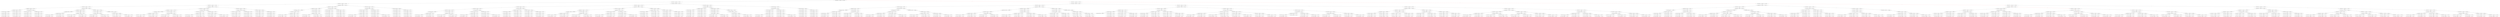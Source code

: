 strict digraph G {
  1 [ label="(ind=9, catPorCub=[0, 3], prepR=[10, 7, 0, 10, 2], acumV=-3)" ];
  2 [ label="(ind=8, catPorCub=[0, 3, 4], prepR=[10, 7, 1, 10, 10], acumV=-4)" ];
  3 [ label="(ind=9, catPorCub=[0, 3, 4], prepR=[10, 7, 0, 10, 10], acumV=-1)" ];
  4 [ label="(ind=3, catPorCub=[0, 3, 4], prepR=[10, 7, 6, 10, 10], acumV=-2)" ];
  5 [ label="(ind=8, catPorCub=[0, 3], prepR=[10, 7, 1, 10, 2], acumV=-6)" ];
  6 [ label="(ind=9, catPorCub=[1], prepR=[3, 10, 1, 5, 2], acumV=-6)" ];
  7 [ label="(ind=9, catPorCub=[1, 4], prepR=[3, 10, 1, 5, 10], acumV=-4)" ];
  8 [ label="(ind=6, catPorCub=[0, 2, 4], prepR=[10, 7, 10, 5, 10], acumV=-2)" ];
  9 [ label="(ind=6, catPorCub=[0, 2], prepR=[10, 7, 10, 5, 2], acumV=-4)" ];
  10 [ label="(ind=8, catPorCub=[4], prepR=[5, 2, 6, 5, 10], acumV=-6)" ];
  11 [ label="(ind=9, catPorCub=[4], prepR=[5, 2, 5, 5, 10], acumV=-6)" ];
  12 [ label="(ind=8, catPorCub=[], prepR=[5, 2, 6, 5, 2], acumV=-8)" ];
  13 [ label="(ind=9, catPorCub=[], prepR=[5, 2, 5, 5, 2], acumV=-8)" ];
  14 [ label="(ind=9, catPorCub=[0, 2], prepR=[10, 2, 10, 5, 2], acumV=-5)" ];
  15 [ color="red" label="(ind=10, catPorCub=[4], prepR=[5, 2, 4, 5, 10], acumV=-3)" ];
  16 [ label="(ind=9, catPorCub=[0, 2, 4], prepR=[10, 2, 10, 5, 10], acumV=-3)" ];
  17 [ color="red" label="(ind=10, catPorCub=[], prepR=[5, 2, 4, 5, 2], acumV=-5)" ];
  18 [ label="(ind=6, catPorCub=[], prepR=[5, 7, 5, 5, 2], acumV=-7)" ];
  19 [ color="red" label="(ind=10, catPorCub=[3, 4], prepR=[5, 0, 6, 10, 10], acumV=-2)" ];
  20 [ label="(ind=5, catPorCub=[4], prepR=[5, 7, 6, 5, 10], acumV=-5)" ];
  21 [ label="(ind=6, catPorCub=[4], prepR=[5, 7, 5, 5, 10], acumV=-5)" ];
  22 [ color="red" label="(ind=10, catPorCub=[], prepR=[5, 7, 1, 5, 2], acumV=-9)" ];
  23 [ color="red" label="(ind=10, catPorCub=[3], prepR=[5, 0, 6, 10, 2], acumV=-4)" ];
  24 [ color="red" label="(ind=10, catPorCub=[4], prepR=[5, 7, 1, 5, 10], acumV=-7)" ];
  25 [ label="(ind=6, catPorCub=[0, 1, 2, 3, 4], prepR=[10, 10, 10, 10, 10], acumV=0)" ];
  26 [ label="(ind=9, catPorCub=[3], prepR=[5, 2, 0, 10, 2], acumV=-5)" ];
  27 [ label="(ind=6, catPorCub=[0, 1, 2, 3], prepR=[10, 10, 10, 10, 2], acumV=-2)" ];
  28 [ label="(ind=8, catPorCub=[3], prepR=[5, 2, 1, 10, 2], acumV=-8)" ];
  29 [ label="(ind=9, catPorCub=[3, 4], prepR=[5, 2, 0, 10, 10], acumV=-3)" ];
  30 [ label="(ind=8, catPorCub=[3, 4], prepR=[5, 2, 1, 10, 10], acumV=-6)" ];
  31 [ label="(ind=5, catPorCub=[1, 3, 4], prepR=[5, 10, 6, 10, 10], acumV=-3)" ];
  32 [ label="(ind=6, catPorCub=[1, 3, 4], prepR=[5, 10, 5, 10, 10], acumV=-3)" ];
  33 [ label="(ind=6, catPorCub=[1, 3], prepR=[5, 10, 5, 10, 2], acumV=-5)" ];
  34 [ label="(ind=8, catPorCub=[1, 2, 4], prepR=[5, 10, 10, 5, 10], acumV=-3)" ];
  35 [ label="(ind=8, catPorCub=[1, 2], prepR=[5, 10, 10, 5, 2], acumV=-5)" ];
  36 [ label="(ind=7, catPorCub=[2, 3, 4], prepR=[5, 7, 10, 10, 10], acumV=-1)" ];
  37 [ color="red" label="(ind=10, catPorCub=[], prepR=[5, 0, 0, 5, 2], acumV=-5)" ];
  38 [ label="(ind=7, catPorCub=[2, 3], prepR=[5, 7, 10, 10, 2], acumV=-3)" ];
  39 [ label="(ind=8, catPorCub=[3], prepR=[3, 7, 1, 10, 2], acumV=-4)" ];
  40 [ label="(ind=8, catPorCub=[3, 4], prepR=[3, 7, 1, 10, 10], acumV=-2)" ];
  41 [ label="(ind=9, catPorCub=[3], prepR=[3, 7, 0, 10, 2], acumV=-1)" ];
  42 [ label="(ind=9, catPorCub=[3, 4], prepR=[3, 7, 0, 10, 10], acumV=1)" ];
  43 [ color="red" label="(ind=10, catPorCub=[0], prepR=[10, 7, 4, 5, 2], acumV=-3)" ];
  44 [ color="red" label="(ind=10, catPorCub=[0, 4], prepR=[10, 7, 4, 5, 10], acumV=-1)" ];
  45 [ label="(ind=8, catPorCub=[0], prepR=[10, 7, 6, 5, 2], acumV=-6)" ];
  46 [ label="(ind=9, catPorCub=[0], prepR=[10, 7, 5, 5, 2], acumV=-6)" ];
  47 [ label="(ind=8, catPorCub=[0, 4], prepR=[10, 7, 6, 5, 10], acumV=-4)" ];
  48 [ label="(ind=9, catPorCub=[0, 4], prepR=[10, 7, 5, 5, 10], acumV=-4)" ];
  49 [ label="(ind=9, catPorCub=[0, 1, 4], prepR=[10, 10, 1, 5, 10], acumV=-6)" ];
  50 [ label="(ind=9, catPorCub=[1, 3], prepR=[5, 10, 0, 10, 2], acumV=-4)" ];
  51 [ color="red" label="(ind=10, catPorCub=[3], prepR=[3, 2, 4, 10, 2], acumV=0)" ];
  52 [ label="(ind=4, catPorCub=[0, 1, 4], prepR=[10, 10, 6, 5, 10], acumV=-4)" ];
  53 [ label="(ind=5, catPorCub=[0, 1, 4], prepR=[10, 10, 5, 5, 10], acumV=-4)" ];
  54 [ label="(ind=9, catPorCub=[0, 1], prepR=[10, 10, 1, 5, 2], acumV=-8)" ];
  55 [ label="(ind=9, catPorCub=[1, 3, 4], prepR=[5, 10, 0, 10, 10], acumV=-2)" ];
  56 [ color="red" label="(ind=10, catPorCub=[3, 4], prepR=[3, 2, 4, 10, 10], acumV=2)" ];
  57 [ label="(ind=3, catPorCub=[1, 3, 4], prepR=[5, 10, 6, 10, 10], acumV=-3)" ];
  58 [ color="red" label="(ind=10, catPorCub=[4], prepR=[5, 0, 0, 5, 10], acumV=-3)" ];
  59 [ label="(ind=8, catPorCub=[3], prepR=[3, 2, 6, 10, 2], acumV=-3)" ];
  60 [ label="(ind=7, catPorCub=[0], prepR=[10, 2, 1, 5, 2], acumV=-9)" ];
  61 [ label="(ind=8, catPorCub=[1, 3], prepR=[5, 10, 1, 10, 2], acumV=-7)" ];
  62 [ label="(ind=9, catPorCub=[3], prepR=[3, 2, 5, 10, 2], acumV=-3)" ];
  63 [ label="(ind=8, catPorCub=[3, 4], prepR=[3, 2, 6, 10, 10], acumV=-1)" ];
  64 [ label="(ind=7, catPorCub=[0, 4], prepR=[10, 2, 1, 5, 10], acumV=-7)" ];
  65 [ label="(ind=8, catPorCub=[1, 3, 4], prepR=[5, 10, 1, 10, 10], acumV=-5)" ];
  66 [ label="(ind=9, catPorCub=[3, 4], prepR=[3, 2, 5, 10, 10], acumV=-1)" ];
  67 [ label="(ind=3, catPorCub=[1, 2, 3, 4], prepR=[5, 10, 10, 10, 10], acumV=-1)" ];
  68 [ color="red" label="(ind=10, catPorCub=[0, 4], prepR=[10, 7, 6, 5, 10], acumV=-4)" ];
  69 [ color="red" label="(ind=10, catPorCub=[0], prepR=[10, 7, 6, 5, 2], acumV=-6)" ];
  70 [ label="(ind=9, catPorCub=[3, 4], prepR=[5, 7, 6, 10, 10], acumV=-3)" ];
  71 [ color="red" label="(ind=10, catPorCub=[3, 4], prepR=[5, 7, 5, 10, 10], acumV=-3)" ];
  72 [ label="(ind=9, catPorCub=[3], prepR=[5, 7, 6, 10, 2], acumV=-5)" ];
  73 [ color="red" label="(ind=10, catPorCub=[3], prepR=[5, 7, 5, 10, 2], acumV=-5)" ];
  74 [ label="(ind=8, catPorCub=[0, 3], prepR=[10, 2, 6, 10, 2], acumV=-5)" ];
  75 [ label="(ind=9, catPorCub=[0, 3], prepR=[10, 2, 5, 10, 2], acumV=-5)" ];
  76 [ color="red" label="(ind=10, catPorCub=[0, 3, 4], prepR=[10, 2, 4, 10, 10], acumV=0)" ];
  77 [ color="red" label="(ind=10, catPorCub=[0, 3], prepR=[10, 2, 4, 10, 2], acumV=-2)" ];
  78 [ color="red" label="(ind=10, catPorCub=[3], prepR=[3, 7, 1, 10, 2], acumV=-4)" ];
  79 [ label="(ind=7, catPorCub=[0, 1], prepR=[10, 10, 1, 5, 2], acumV=-8)" ];
  80 [ label="(ind=7, catPorCub=[0, 1, 4], prepR=[10, 10, 1, 5, 10], acumV=-6)" ];
  81 [ label="(ind=8, catPorCub=[0, 3, 4], prepR=[10, 2, 6, 10, 10], acumV=-3)" ];
  82 [ label="(ind=9, catPorCub=[0, 3, 4], prepR=[10, 2, 5, 10, 10], acumV=-3)" ];
  83 [ label="(ind=8, catPorCub=[2], prepR=[3, 7, 10, 5, 2], acumV=-2)" ];
  84 [ label="(ind=8, catPorCub=[1, 3, 4], prepR=[3, 10, 6, 10, 10], acumV=0)" ];
  85 [ label="(ind=9, catPorCub=[1, 3, 4], prepR=[3, 10, 5, 10, 10], acumV=0)" ];
  86 [ label="(ind=8, catPorCub=[2, 4], prepR=[3, 7, 10, 5, 10], acumV=0)" ];
  87 [ label="(ind=8, catPorCub=[1, 3], prepR=[3, 10, 6, 10, 2], acumV=-2)" ];
  88 [ label="(ind=9, catPorCub=[1, 3], prepR=[3, 10, 5, 10, 2], acumV=-2)" ];
  89 [ color="red" label="(ind=10, catPorCub=[2, 3], prepR=[5, 2, 10, 10, 2], acumV=-4)" ];
  90 [ color="red" label="(ind=10, catPorCub=[2, 3, 4], prepR=[5, 2, 10, 10, 10], acumV=-2)" ];
  91 [ color="red" label="(ind=10, catPorCub=[3, 4], prepR=[3, 7, 1, 10, 10], acumV=-2)" ];
  92 [ label="(ind=9, catPorCub=[4], prepR=[5, 7, 0, 5, 10], acumV=-4)" ];
  93 [ label="(ind=8, catPorCub=[], prepR=[5, 7, 1, 5, 2], acumV=-9)" ];
  94 [ label="(ind=9, catPorCub=[], prepR=[5, 7, 0, 5, 2], acumV=-6)" ];
  95 [ label="(ind=8, catPorCub=[4], prepR=[5, 7, 1, 5, 10], acumV=-7)" ];
  96 [ label="(ind=8, catPorCub=[0, 1, 3], prepR=[10, 10, 6, 10, 2], acumV=-4)" ];
  97 [ label="(ind=9, catPorCub=[0, 1, 3], prepR=[10, 10, 5, 10, 2], acumV=-4)" ];
  98 [ label="(ind=8, catPorCub=[0, 1, 3, 4], prepR=[10, 10, 6, 10, 10], acumV=-2)" ];
  99 [ label="(ind=9, catPorCub=[0, 1, 3, 4], prepR=[10, 10, 5, 10, 10], acumV=-2)" ];
  100 [ label="(ind=9, catPorCub=[4], prepR=[3, 2, 1, 5, 10], acumV=-5)" ];
  101 [ color="red" label="(ind=10, catPorCub=[4], prepR=[3, 2, 0, 5, 10], acumV=-2)" ];
  102 [ color="red" label="(ind=10, catPorCub=[], prepR=[3, 7, 6, 5, 2], acumV=-4)" ];
  103 [ color="red" label="(ind=10, catPorCub=[4], prepR=[3, 7, 6, 5, 10], acumV=-2)" ];
  104 [ label="(ind=7, catPorCub=[1, 3, 4], prepR=[5, 10, 6, 10, 10], acumV=-3)" ];
  105 [ label="(ind=8, catPorCub=[1, 3, 4], prepR=[5, 10, 5, 10, 10], acumV=-3)" ];
  106 [ label="(ind=9, catPorCub=[1, 3, 4], prepR=[5, 10, 4, 10, 10], acumV=0)" ];
  107 [ label="(ind=8, catPorCub=[2, 3, 4], prepR=[5, 2, 10, 10, 10], acumV=-2)" ];
  108 [ label="(ind=7, catPorCub=[1, 3], prepR=[5, 10, 6, 10, 2], acumV=-5)" ];
  109 [ label="(ind=8, catPorCub=[1, 3], prepR=[5, 10, 5, 10, 2], acumV=-5)" ];
  110 [ label="(ind=9, catPorCub=[1, 3], prepR=[5, 10, 4, 10, 2], acumV=-2)" ];
  111 [ label="(ind=3, catPorCub=[0, 2, 3, 4], prepR=[10, 7, 10, 10, 10], acumV=0)" ];
  112 [ label="(ind=8, catPorCub=[2, 3], prepR=[5, 2, 10, 10, 2], acumV=-4)" ];
  113 [ label="(ind=8, catPorCub=[3, 4], prepR=[3, 7, 5, 10, 10], acumV=0)" ];
  114 [ color="red" label="(ind=10, catPorCub=[2], prepR=[5, 7, 10, 5, 2], acumV=-5)" ];
  115 [ color="red" label="(ind=10, catPorCub=[2, 4], prepR=[5, 7, 10, 5, 10], acumV=-3)" ];
  116 [ label="(ind=5, catPorCub=[2, 3, 4], prepR=[5, 7, 10, 10, 10], acumV=-1)" ];
  117 [ label="(ind=9, catPorCub=[0, 4], prepR=[10, 2, 1, 5, 10], acumV=-7)" ];
  118 [ color="red" label="(ind=10, catPorCub=[3], prepR=[3, 2, 6, 10, 2], acumV=-3)" ];
  119 [ label="(ind=6, catPorCub=[0, 1, 4], prepR=[10, 10, 6, 5, 10], acumV=-4)" ];
  120 [ label="(ind=7, catPorCub=[0, 1, 4], prepR=[10, 10, 5, 5, 10], acumV=-4)" ];
  121 [ label="(ind=6, catPorCub=[0, 1], prepR=[10, 10, 6, 5, 2], acumV=-6)" ];
  122 [ label="(ind=6, catPorCub=[1, 3], prepR=[5, 10, 1, 10, 2], acumV=-7)" ];
  123 [ label="(ind=7, catPorCub=[0, 1], prepR=[10, 10, 5, 5, 2], acumV=-6)" ];
  124 [ color="red" label="(ind=10, catPorCub=[0], prepR=[10, 2, 0, 5, 2], acumV=-6)" ];
  125 [ label="(ind=6, catPorCub=[1, 3, 4], prepR=[5, 10, 1, 10, 10], acumV=-5)" ];
  126 [ color="red" label="(ind=10, catPorCub=[0, 4], prepR=[10, 2, 0, 5, 10], acumV=-4)" ];
  127 [ color="red" label="(ind=10, catPorCub=[3, 4], prepR=[3, 2, 6, 10, 10], acumV=-1)" ];
  128 [ label="(ind=9, catPorCub=[0], prepR=[10, 2, 1, 5, 2], acumV=-9)" ];
  129 [ label="(ind=5, catPorCub=[1, 2, 3, 4], prepR=[5, 10, 10, 10, 10], acumV=-1)" ];
  130 [ label="(ind=6, catPorCub=[0, 3], prepR=[10, 7, 5, 10, 2], acumV=-4)" ];
  131 [ label="(ind=5, catPorCub=[0, 3, 4], prepR=[10, 7, 6, 10, 10], acumV=-2)" ];
  132 [ label="(ind=6, catPorCub=[0, 3, 4], prepR=[10, 7, 5, 10, 10], acumV=-2)" ];
  133 [ color="red" label="(ind=10, catPorCub=[0, 3], prepR=[10, 7, 1, 10, 2], acumV=-6)" ];
  134 [ color="red" label="(ind=10, catPorCub=[0, 3, 4], prepR=[10, 7, 1, 10, 10], acumV=-4)" ];
  135 [ label="(ind=8, catPorCub=[0, 2, 4], prepR=[10, 7, 10, 5, 10], acumV=-2)" ];
  136 [ label="(ind=8, catPorCub=[0, 2], prepR=[10, 7, 10, 5, 2], acumV=-4)" ];
  137 [ color="red" label="(ind=10, catPorCub=[3, 4], prepR=[3, 0, 4, 10, 10], acumV=4)" ];
  138 [ color="red" label="(ind=10, catPorCub=[3], prepR=[3, 0, 4, 10, 2], acumV=2)" ];
  139 [ label="(ind=6, catPorCub=[0, 1, 3, 4], prepR=[10, 10, 1, 10, 10], acumV=-4)" ];
  140 [ label="(ind=7, catPorCub=[4], prepR=[5, 2, 5, 5, 10], acumV=-6)" ];
  141 [ label="(ind=7, catPorCub=[], prepR=[5, 2, 5, 5, 2], acumV=-8)" ];
  142 [ label="(ind=6, catPorCub=[0, 1, 3], prepR=[10, 10, 1, 10, 2], acumV=-6)" ];
  143 [ label="(ind=9, catPorCub=[3], prepR=[5, 7, 4, 10, 2], acumV=-2)" ];
  144 [ label="(ind=9, catPorCub=[3, 4], prepR=[5, 7, 4, 10, 10], acumV=0)" ];
  145 [ label="(ind=7, catPorCub=[3], prepR=[5, 7, 6, 10, 2], acumV=-5)" ];
  146 [ label="(ind=8, catPorCub=[3], prepR=[5, 7, 5, 10, 2], acumV=-5)" ];
  147 [ label="(ind=7, catPorCub=[3, 4], prepR=[5, 7, 6, 10, 10], acumV=-3)" ];
  148 [ label="(ind=8, catPorCub=[3, 4], prepR=[5, 7, 5, 10, 10], acumV=-3)" ];
  149 [ label="(ind=8, catPorCub=[2, 3, 4], prepR=[3, 2, 10, 10, 10], acumV=1)" ];
  150 [ label="(ind=8, catPorCub=[2, 3], prepR=[3, 2, 10, 10, 2], acumV=-1)" ];
  151 [ color="red" label="(ind=10, catPorCub=[0], prepR=[10, 0, 1, 5, 2], acumV=-7)" ];
  152 [ color="red" label="(ind=10, catPorCub=[0, 3], prepR=[10, 2, 6, 10, 2], acumV=-5)" ];
  153 [ color="red" label="(ind=10, catPorCub=[0, 3, 4], prepR=[10, 2, 6, 10, 10], acumV=-3)" ];
  154 [ label="(ind=4, catPorCub=[0, 1, 2, 4], prepR=[10, 10, 10, 5, 10], acumV=-2)" ];
  155 [ color="red" label="(ind=10, catPorCub=[0, 4], prepR=[10, 0, 1, 5, 10], acumV=-5)" ];
  156 [ color="red" label="(ind=10, catPorCub=[4], prepR=[5, 2, 0, 5, 10], acumV=-5)" ];
  157 [ label="(ind=9, catPorCub=[], prepR=[5, 2, 1, 5, 2], acumV=-10)" ];
  158 [ label="(ind=9, catPorCub=[0, 3], prepR=[10, 7, 4, 10, 2], acumV=-1)" ];
  159 [ label="(ind=9, catPorCub=[4], prepR=[5, 2, 1, 5, 10], acumV=-8)" ];
  160 [ label="(ind=9, catPorCub=[0, 3, 4], prepR=[10, 7, 4, 10, 10], acumV=1)" ];
  161 [ label="(ind=7, catPorCub=[0, 3], prepR=[10, 7, 6, 10, 2], acumV=-4)" ];
  162 [ label="(ind=8, catPorCub=[0, 3], prepR=[10, 7, 5, 10, 2], acumV=-4)" ];
  163 [ label="(ind=7, catPorCub=[0, 3, 4], prepR=[10, 7, 6, 10, 10], acumV=-2)" ];
  164 [ label="(ind=8, catPorCub=[0, 3, 4], prepR=[10, 7, 5, 10, 10], acumV=-2)" ];
  165 [ color="red" label="(ind=10, catPorCub=[0, 2], prepR=[10, 7, 10, 5, 2], acumV=-4)" ];
  166 [ color="red" label="(ind=10, catPorCub=[0, 2, 4], prepR=[10, 7, 10, 5, 10], acumV=-2)" ];
  167 [ label="(ind=9, catPorCub=[4], prepR=[3, 7, 0, 5, 10], acumV=-1)" ];
  168 [ label="(ind=8, catPorCub=[], prepR=[3, 7, 1, 5, 2], acumV=-6)" ];
  169 [ label="(ind=9, catPorCub=[], prepR=[3, 7, 0, 5, 2], acumV=-3)" ];
  170 [ label="(ind=8, catPorCub=[4], prepR=[3, 7, 1, 5, 10], acumV=-4)" ];
  171 [ color="red" label="(ind=10, catPorCub=[], prepR=[5, 2, 0, 5, 2], acumV=-7)" ];
  172 [ label="(ind=6, catPorCub=[4], prepR=[5, 7, 1, 5, 10], acumV=-7)" ];
  173 [ label="(ind=6, catPorCub=[], prepR=[5, 7, 1, 5, 2], acumV=-9)" ];
  174 [ label="(ind=8, catPorCub=[0, 2, 3], prepR=[10, 2, 10, 10, 2], acumV=-3)" ];
  175 [ label="(ind=8, catPorCub=[0, 2, 3, 4], prepR=[10, 2, 10, 10, 10], acumV=-1)" ];
  176 [ label="(ind=8, catPorCub=[1, 2, 3, 4], prepR=[3, 10, 10, 10, 10], acumV=2)" ];
  177 [ label="(ind=9, catPorCub=[1, 3], prepR=[5, 10, 6, 10, 2], acumV=-5)" ];
  178 [ label="(ind=8, catPorCub=[1, 2, 3], prepR=[3, 10, 10, 10, 2], acumV=0)" ];
  179 [ label="(ind=9, catPorCub=[1, 3, 4], prepR=[5, 10, 6, 10, 10], acumV=-3)" ];
  180 [ color="red" label="(ind=10, catPorCub=[3], prepR=[5, 2, 6, 10, 2], acumV=-6)" ];
  181 [ color="red" label="(ind=10, catPorCub=[3, 4], prepR=[5, 2, 6, 10, 10], acumV=-4)" ];
  182 [ label="(ind=8, catPorCub=[2], prepR=[5, 7, 10, 5, 2], acumV=-5)" ];
  183 [ label="(ind=6, catPorCub=[0, 4], prepR=[10, 7, 1, 5, 10], acumV=-6)" ];
  184 [ label="(ind=6, catPorCub=[0], prepR=[10, 7, 1, 5, 2], acumV=-8)" ];
  185 [ label="(ind=8, catPorCub=[2, 4], prepR=[5, 7, 10, 5, 10], acumV=-3)" ];
  186 [ color="red" label="(ind=10, catPorCub=[4], prepR=[3, 0, 0, 5, 10], acumV=0)" ];
  187 [ color="red" label="(ind=10, catPorCub=[], prepR=[3, 0, 0, 5, 2], acumV=-2)" ];
  188 [ color="red" label="(ind=10, catPorCub=[2, 4], prepR=[3, 7, 10, 5, 10], acumV=0)" ];
  189 [ color="red" label="(ind=10, catPorCub=[3, 4], prepR=[5, 0, 4, 10, 10], acumV=1)" ];
  190 [ color="red" label="(ind=10, catPorCub=[2], prepR=[3, 7, 10, 5, 2], acumV=-2)" ];
  191 [ label="(ind=3, catPorCub=[2, 3, 4], prepR=[5, 7, 10, 10, 10], acumV=-1)" ];
  192 [ label="(ind=9, catPorCub=[3], prepR=[3, 7, 4, 10, 2], acumV=1)" ];
  193 [ label="(ind=8, catPorCub=[3], prepR=[3, 7, 5, 10, 2], acumV=-2)" ];
  194 [ color="red" label="(ind=10, catPorCub=[0, 3], prepR=[10, 0, 5, 10, 2], acumV=-3)" ];
  195 [ color="red" label="(ind=10, catPorCub=[3], prepR=[5, 0, 4, 10, 2], acumV=-1)" ];
  196 [ label="(ind=9, catPorCub=[3, 4], prepR=[3, 7, 4, 10, 10], acumV=3)" ];
  197 [ label="(ind=7, catPorCub=[0], prepR=[10, 2, 5, 5, 2], acumV=-7)" ];
  198 [ color="red" label="(ind=10, catPorCub=[0, 3, 4], prepR=[10, 0, 5, 10, 10], acumV=-1)" ];
  199 [ label="(ind=8, catPorCub=[0, 1, 2, 3, 4], prepR=[10, 10, 10, 10, 10], acumV=0)" ];
  200 [ label="(ind=8, catPorCub=[0, 1, 2, 3], prepR=[10, 10, 10, 10, 2], acumV=-2)" ];
  201 [ label="(ind=7, catPorCub=[1, 2, 3, 4], prepR=[5, 10, 10, 10, 10], acumV=-1)" ];
  202 [ label="(ind=7, catPorCub=[0, 4], prepR=[10, 2, 5, 5, 10], acumV=-5)" ];
  203 [ color="red" label="(ind=10, catPorCub=[3], prepR=[5, 0, 1, 10, 2], acumV=-6)" ];
  204 [ color="red" label="(ind=10, catPorCub=[3, 4], prepR=[5, 0, 1, 10, 10], acumV=-4)" ];
  205 [ label="(ind=0, catPorCub=[0, 1, 2, 3, 4], prepR=[10, 10, 10, 10, 10], acumV=0)" ];
  206 [ label="(ind=9, catPorCub=[0, 2, 3], prepR=[10, 2, 10, 10, 2], acumV=-3)" ];
  207 [ label="(ind=9, catPorCub=[0, 2, 3, 4], prepR=[10, 2, 10, 10, 10], acumV=-1)" ];
  208 [ label="(ind=6, catPorCub=[0, 2, 3, 4], prepR=[10, 7, 10, 10, 10], acumV=0)" ];
  209 [ label="(ind=6, catPorCub=[0, 2, 3], prepR=[10, 7, 10, 10, 2], acumV=-2)" ];
  210 [ label="(ind=8, catPorCub=[], prepR=[5, 2, 1, 5, 2], acumV=-10)" ];
  211 [ label="(ind=9, catPorCub=[4], prepR=[5, 2, 0, 5, 10], acumV=-5)" ];
  212 [ label="(ind=8, catPorCub=[4], prepR=[5, 2, 1, 5, 10], acumV=-8)" ];
  213 [ color="red" label="(ind=10, catPorCub=[4], prepR=[3, 0, 1, 5, 10], acumV=-3)" ];
  214 [ label="(ind=9, catPorCub=[1, 3], prepR=[3, 10, 1, 10, 2], acumV=-4)" ];
  215 [ color="red" label="(ind=10, catPorCub=[4], prepR=[5, 0, 6, 5, 10], acumV=-4)" ];
  216 [ label="(ind=9, catPorCub=[1, 3, 4], prepR=[3, 10, 1, 10, 10], acumV=-2)" ];
  217 [ label="(ind=9, catPorCub=[], prepR=[3, 7, 1, 5, 2], acumV=-6)" ];
  218 [ color="red" label="(ind=10, catPorCub=[4], prepR=[3, 7, 0, 5, 10], acumV=-1)" ];
  219 [ color="red" label="(ind=10, catPorCub=[], prepR=[3, 7, 0, 5, 2], acumV=-3)" ];
  220 [ color="red" label="(ind=10, catPorCub=[], prepR=[3, 0, 1, 5, 2], acumV=-5)" ];
  221 [ label="(ind=9, catPorCub=[4], prepR=[3, 7, 1, 5, 10], acumV=-4)" ];
  222 [ color="red" label="(ind=10, catPorCub=[], prepR=[5, 0, 6, 5, 2], acumV=-6)" ];
  223 [ label="(ind=9, catPorCub=[], prepR=[5, 2, 0, 5, 2], acumV=-7)" ];
  224 [ label="(ind=9, catPorCub=[0, 1, 4], prepR=[10, 10, 6, 5, 10], acumV=-4)" ];
  225 [ label="(ind=5, catPorCub=[3, 4], prepR=[5, 7, 5, 10, 10], acumV=-3)" ];
  226 [ label="(ind=4, catPorCub=[3, 4], prepR=[5, 7, 6, 10, 10], acumV=-3)" ];
  227 [ label="(ind=9, catPorCub=[3], prepR=[5, 7, 1, 10, 2], acumV=-7)" ];
  228 [ color="red" label="(ind=10, catPorCub=[0, 3], prepR=[10, 0, 4, 10, 2], acumV=0)" ];
  229 [ color="red" label="(ind=10, catPorCub=[3, 4], prepR=[5, 7, 0, 10, 10], acumV=-2)" ];
  230 [ label="(ind=9, catPorCub=[3, 4], prepR=[5, 7, 1, 10, 10], acumV=-5)" ];
  231 [ color="red" label="(ind=10, catPorCub=[0, 3, 4], prepR=[10, 0, 4, 10, 10], acumV=2)" ];
  232 [ label="(ind=7, catPorCub=[0], prepR=[10, 2, 6, 5, 2], acumV=-7)" ];
  233 [ label="(ind=8, catPorCub=[0], prepR=[10, 2, 5, 5, 2], acumV=-7)" ];
  234 [ label="(ind=9, catPorCub=[0, 4], prepR=[10, 2, 4, 5, 10], acumV=-2)" ];
  235 [ label="(ind=9, catPorCub=[0], prepR=[10, 2, 4, 5, 2], acumV=-4)" ];
  236 [ label="(ind=9, catPorCub=[0, 1], prepR=[10, 10, 6, 5, 2], acumV=-6)" ];
  237 [ label="(ind=8, catPorCub=[1, 2, 3], prepR=[5, 10, 10, 10, 2], acumV=-3)" ];
  238 [ label="(ind=8, catPorCub=[1, 2, 3, 4], prepR=[5, 10, 10, 10, 10], acumV=-1)" ];
  239 [ label="(ind=7, catPorCub=[0, 4], prepR=[10, 2, 6, 5, 10], acumV=-5)" ];
  240 [ label="(ind=8, catPorCub=[0, 4], prepR=[10, 2, 5, 5, 10], acumV=-5)" ];
  241 [ label="(ind=9, catPorCub=[3, 4], prepR=[5, 2, 6, 10, 10], acumV=-4)" ];
  242 [ label="(ind=7, catPorCub=[0, 3], prepR=[10, 2, 1, 10, 2], acumV=-7)" ];
  243 [ color="red" label="(ind=10, catPorCub=[3, 4], prepR=[5, 2, 5, 10, 10], acumV=-4)" ];
  244 [ label="(ind=7, catPorCub=[0, 3, 4], prepR=[10, 2, 1, 10, 10], acumV=-5)" ];
  245 [ color="red" label="(ind=10, catPorCub=[0, 3], prepR=[10, 7, 4, 10, 2], acumV=-1)" ];
  246 [ label="(ind=9, catPorCub=[3], prepR=[5, 2, 6, 10, 2], acumV=-6)" ];
  247 [ color="red" label="(ind=10, catPorCub=[3], prepR=[5, 2, 5, 10, 2], acumV=-6)" ];
  248 [ color="red" label="(ind=10, catPorCub=[0, 3, 4], prepR=[10, 7, 4, 10, 10], acumV=1)" ];
  249 [ label="(ind=7, catPorCub=[2, 4], prepR=[5, 7, 10, 5, 10], acumV=-3)" ];
  250 [ label="(ind=8, catPorCub=[0, 3], prepR=[10, 7, 6, 10, 2], acumV=-4)" ];
  251 [ label="(ind=9, catPorCub=[0, 3], prepR=[10, 7, 5, 10, 2], acumV=-4)" ];
  252 [ label="(ind=8, catPorCub=[0, 3, 4], prepR=[10, 7, 6, 10, 10], acumV=-2)" ];
  253 [ label="(ind=9, catPorCub=[0, 3, 4], prepR=[10, 7, 5, 10, 10], acumV=-2)" ];
  254 [ label="(ind=7, catPorCub=[2], prepR=[5, 7, 10, 5, 2], acumV=-5)" ];
  255 [ label="(ind=9, catPorCub=[0, 1, 3, 4], prepR=[10, 10, 1, 10, 10], acumV=-4)" ];
  256 [ label="(ind=5, catPorCub=[0, 1, 3, 4], prepR=[10, 10, 5, 10, 10], acumV=-2)" ];
  257 [ label="(ind=4, catPorCub=[0, 1, 3, 4], prepR=[10, 10, 6, 10, 10], acumV=-2)" ];
  258 [ label="(ind=9, catPorCub=[0, 1, 3], prepR=[10, 10, 1, 10, 2], acumV=-6)" ];
  259 [ color="red" label="(ind=10, catPorCub=[3], prepR=[5, 7, 0, 10, 2], acumV=-4)" ];
  260 [ label="(ind=9, catPorCub=[1], prepR=[5, 10, 0, 5, 2], acumV=-6)" ];
  261 [ label="(ind=9, catPorCub=[1, 4], prepR=[5, 10, 0, 5, 10], acumV=-4)" ];
  262 [ label="(ind=8, catPorCub=[1], prepR=[5, 10, 1, 5, 2], acumV=-9)" ];
  263 [ label="(ind=9, catPorCub=[], prepR=[3, 2, 6, 5, 2], acumV=-5)" ];
  264 [ color="red" label="(ind=10, catPorCub=[], prepR=[3, 2, 5, 5, 2], acumV=-5)" ];
  265 [ label="(ind=8, catPorCub=[1, 4], prepR=[5, 10, 1, 5, 10], acumV=-7)" ];
  266 [ label="(ind=9, catPorCub=[4], prepR=[3, 2, 6, 5, 10], acumV=-3)" ];
  267 [ color="red" label="(ind=10, catPorCub=[4], prepR=[3, 2, 5, 5, 10], acumV=-3)" ];
  268 [ label="(ind=8, catPorCub=[2, 3], prepR=[3, 7, 10, 10, 2], acumV=0)" ];
  269 [ color="red" label="(ind=10, catPorCub=[0, 3, 4], prepR=[10, 7, 6, 10, 10], acumV=-2)" ];
  270 [ label="(ind=6, catPorCub=[1, 4], prepR=[5, 10, 6, 5, 10], acumV=-5)" ];
  271 [ color="red" label="(ind=10, catPorCub=[0, 3], prepR=[10, 7, 6, 10, 2], acumV=-4)" ];
  272 [ label="(ind=7, catPorCub=[1, 4], prepR=[5, 10, 5, 5, 10], acumV=-5)" ];
  273 [ label="(ind=6, catPorCub=[1], prepR=[5, 10, 6, 5, 2], acumV=-7)" ];
  274 [ label="(ind=7, catPorCub=[1], prepR=[5, 10, 5, 5, 2], acumV=-7)" ];
  275 [ label="(ind=7, catPorCub=[0, 1, 4], prepR=[10, 10, 6, 5, 10], acumV=-4)" ];
  276 [ label="(ind=8, catPorCub=[0, 1, 4], prepR=[10, 10, 5, 5, 10], acumV=-4)" ];
  277 [ label="(ind=9, catPorCub=[0, 1, 4], prepR=[10, 10, 4, 5, 10], acumV=-1)" ];
  278 [ label="(ind=7, catPorCub=[0, 1], prepR=[10, 10, 6, 5, 2], acumV=-6)" ];
  279 [ label="(ind=8, catPorCub=[0, 1], prepR=[10, 10, 5, 5, 2], acumV=-6)" ];
  280 [ label="(ind=9, catPorCub=[0, 1], prepR=[10, 10, 4, 5, 2], acumV=-3)" ];
  281 [ label="(ind=7, catPorCub=[3, 4], prepR=[5, 2, 6, 10, 10], acumV=-4)" ];
  282 [ label="(ind=8, catPorCub=[3, 4], prepR=[5, 2, 5, 10, 10], acumV=-4)" ];
  283 [ label="(ind=7, catPorCub=[3], prepR=[5, 2, 6, 10, 2], acumV=-6)" ];
  284 [ label="(ind=8, catPorCub=[3], prepR=[5, 2, 5, 10, 2], acumV=-6)" ];
  285 [ label="(ind=9, catPorCub=[3, 4], prepR=[5, 2, 4, 10, 10], acumV=-1)" ];
  286 [ label="(ind=9, catPorCub=[], prepR=[5, 7, 6, 5, 2], acumV=-7)" ];
  287 [ color="red" label="(ind=10, catPorCub=[], prepR=[5, 7, 5, 5, 2], acumV=-7)" ];
  288 [ label="(ind=9, catPorCub=[3], prepR=[5, 2, 4, 10, 2], acumV=-3)" ];
  289 [ label="(ind=8, catPorCub=[2, 3, 4], prepR=[3, 7, 10, 10, 10], acumV=2)" ];
  290 [ label="(ind=9, catPorCub=[4], prepR=[5, 7, 6, 5, 10], acumV=-5)" ];
  291 [ color="red" label="(ind=10, catPorCub=[4], prepR=[5, 7, 5, 5, 10], acumV=-5)" ];
  292 [ label="(ind=2, catPorCub=[0, 1, 3, 4], prepR=[10, 10, 6, 10, 10], acumV=-2)" ];
  293 [ label="(ind=7, catPorCub=[0, 1, 3], prepR=[10, 10, 1, 10, 2], acumV=-6)" ];
  294 [ label="(ind=7, catPorCub=[0, 1, 3, 4], prepR=[10, 10, 1, 10, 10], acumV=-4)" ];
  295 [ color="red" label="(ind=10, catPorCub=[2, 4], prepR=[5, 2, 10, 5, 10], acumV=-4)" ];
  296 [ label="(ind=4, catPorCub=[1, 2, 4], prepR=[5, 10, 10, 5, 10], acumV=-3)" ];
  297 [ label="(ind=5, catPorCub=[0, 1, 2, 4], prepR=[10, 10, 10, 5, 10], acumV=-2)" ];
  298 [ color="red" label="(ind=10, catPorCub=[2], prepR=[5, 2, 10, 5, 2], acumV=-6)" ];
  299 [ label="(ind=9, catPorCub=[1], prepR=[3, 10, 6, 5, 2], acumV=-4)" ];
  300 [ color="red" label="(ind=10, catPorCub=[0, 4], prepR=[10, 7, 0, 5, 10], acumV=-3)" ];
  301 [ label="(ind=9, catPorCub=[1, 4], prepR=[3, 10, 6, 5, 10], acumV=-2)" ];
  302 [ color="red" label="(ind=10, catPorCub=[0], prepR=[10, 7, 0, 5, 2], acumV=-5)" ];
  303 [ color="red" label="(ind=10, catPorCub=[3], prepR=[3, 7, 6, 10, 2], acumV=-2)" ];
  304 [ label="(ind=4, catPorCub=[0, 4], prepR=[10, 7, 6, 5, 10], acumV=-4)" ];
  305 [ label="(ind=5, catPorCub=[0, 4], prepR=[10, 7, 5, 5, 10], acumV=-4)" ];
  306 [ color="red" label="(ind=10, catPorCub=[3, 4], prepR=[3, 7, 6, 10, 10], acumV=0)" ];
  307 [ label="(ind=9, catPorCub=[0], prepR=[10, 7, 1, 5, 2], acumV=-8)" ];
  308 [ label="(ind=9, catPorCub=[0, 4], prepR=[10, 7, 1, 5, 10], acumV=-6)" ];
  309 [ color="red" label="(ind=10, catPorCub=[3, 4], prepR=[3, 2, 0, 10, 10], acumV=0)" ];
  310 [ label="(ind=9, catPorCub=[3], prepR=[3, 2, 1, 10, 2], acumV=-5)" ];
  311 [ color="red" label="(ind=10, catPorCub=[3], prepR=[3, 2, 0, 10, 2], acumV=-2)" ];
  312 [ label="(ind=9, catPorCub=[3, 4], prepR=[3, 2, 1, 10, 10], acumV=-3)" ];
  313 [ label="(ind=7, catPorCub=[3, 4], prepR=[5, 7, 1, 10, 10], acumV=-5)" ];
  314 [ label="(ind=7, catPorCub=[3], prepR=[5, 7, 1, 10, 2], acumV=-7)" ];
  315 [ label="(ind=8, catPorCub=[2], prepR=[5, 2, 10, 5, 2], acumV=-6)" ];
  316 [ label="(ind=8, catPorCub=[2, 4], prepR=[5, 2, 10, 5, 10], acumV=-4)" ];
  317 [ label="(ind=9, catPorCub=[0, 4], prepR=[10, 2, 6, 5, 10], acumV=-5)" ];
  318 [ color="red" label="(ind=10, catPorCub=[0, 4], prepR=[10, 2, 5, 5, 10], acumV=-5)" ];
  319 [ label="(ind=9, catPorCub=[0], prepR=[10, 2, 6, 5, 2], acumV=-7)" ];
  320 [ color="red" label="(ind=10, catPorCub=[0], prepR=[10, 2, 5, 5, 2], acumV=-7)" ];
  321 [ color="red" label="(ind=10, catPorCub=[0, 3], prepR=[10, 2, 0, 10, 2], acumV=-4)" ];
  322 [ color="red" label="(ind=10, catPorCub=[0, 3, 4], prepR=[10, 2, 0, 10, 10], acumV=-2)" ];
  323 [ color="red" label="(ind=10, catPorCub=[2, 3], prepR=[5, 0, 10, 10, 2], acumV=-2)" ];
  324 [ label="(ind=9, catPorCub=[0, 3], prepR=[10, 2, 1, 10, 2], acumV=-7)" ];
  325 [ color="red" label="(ind=10, catPorCub=[2, 3, 4], prepR=[5, 0, 10, 10, 10], acumV=0)" ];
  326 [ label="(ind=9, catPorCub=[0, 3, 4], prepR=[10, 2, 1, 10, 10], acumV=-5)" ];
  327 [ label="(ind=5, catPorCub=[2, 4], prepR=[5, 7, 10, 5, 10], acumV=-3)" ];
  328 [ label="(ind=6, catPorCub=[0], prepR=[10, 7, 6, 5, 2], acumV=-6)" ];
  329 [ label="(ind=7, catPorCub=[0], prepR=[10, 7, 5, 5, 2], acumV=-6)" ];
  330 [ label="(ind=6, catPorCub=[0, 1, 3, 4], prepR=[10, 10, 6, 10, 10], acumV=-2)" ];
  331 [ label="(ind=7, catPorCub=[0, 1, 3, 4], prepR=[10, 10, 5, 10, 10], acumV=-2)" ];
  332 [ label="(ind=6, catPorCub=[0, 4], prepR=[10, 7, 6, 5, 10], acumV=-4)" ];
  333 [ label="(ind=7, catPorCub=[0, 4], prepR=[10, 7, 5, 5, 10], acumV=-4)" ];
  334 [ label="(ind=6, catPorCub=[0, 1, 3], prepR=[10, 10, 6, 10, 2], acumV=-4)" ];
  335 [ label="(ind=7, catPorCub=[0, 1, 3], prepR=[10, 10, 5, 10, 2], acumV=-4)" ];
  336 [ label="(ind=9, catPorCub=[0, 1, 2, 4], prepR=[10, 10, 10, 5, 10], acumV=-2)" ];
  337 [ label="(ind=6, catPorCub=[1], prepR=[5, 10, 1, 5, 2], acumV=-9)" ];
  338 [ label="(ind=6, catPorCub=[1, 4], prepR=[5, 10, 1, 5, 10], acumV=-7)" ];
  339 [ label="(ind=7, catPorCub=[0, 2], prepR=[10, 2, 10, 5, 2], acumV=-5)" ];
  340 [ label="(ind=8, catPorCub=[1, 4], prepR=[5, 10, 6, 5, 10], acumV=-5)" ];
  341 [ label="(ind=9, catPorCub=[1, 4], prepR=[5, 10, 5, 5, 10], acumV=-5)" ];
  342 [ label="(ind=8, catPorCub=[0, 2, 3, 4], prepR=[10, 7, 10, 10, 10], acumV=0)" ];
  343 [ label="(ind=8, catPorCub=[1], prepR=[5, 10, 6, 5, 2], acumV=-7)" ];
  344 [ label="(ind=9, catPorCub=[1], prepR=[5, 10, 5, 5, 2], acumV=-7)" ];
  345 [ label="(ind=8, catPorCub=[0, 2, 3], prepR=[10, 7, 10, 10, 2], acumV=-2)" ];
  346 [ label="(ind=7, catPorCub=[0, 2, 4], prepR=[10, 2, 10, 5, 10], acumV=-3)" ];
  347 [ label="(ind=9, catPorCub=[0, 1, 2], prepR=[10, 10, 10, 5, 2], acumV=-4)" ];
  348 [ label="(ind=9, catPorCub=[], prepR=[5, 7, 4, 5, 2], acumV=-4)" ];
  349 [ label="(ind=9, catPorCub=[4], prepR=[5, 7, 4, 5, 10], acumV=-2)" ];
  350 [ label="(ind=7, catPorCub=[], prepR=[5, 7, 6, 5, 2], acumV=-7)" ];
  351 [ label="(ind=8, catPorCub=[], prepR=[5, 7, 5, 5, 2], acumV=-7)" ];
  352 [ label="(ind=7, catPorCub=[4], prepR=[5, 7, 6, 5, 10], acumV=-5)" ];
  353 [ label="(ind=8, catPorCub=[4], prepR=[5, 7, 5, 5, 10], acumV=-5)" ];
  354 [ label="(ind=4, catPorCub=[0, 1, 2, 3, 4], prepR=[10, 10, 10, 10, 10], acumV=0)" ];
  355 [ label="(ind=9, catPorCub=[2, 4], prepR=[3, 2, 10, 5, 10], acumV=-1)" ];
  356 [ label="(ind=9, catPorCub=[2], prepR=[3, 2, 10, 5, 2], acumV=-3)" ];
  357 [ color="red" label="(ind=10, catPorCub=[0, 2, 3, 4], prepR=[10, 7, 10, 10, 10], acumV=0)" ];
  358 [ label="(ind=6, catPorCub=[1, 2], prepR=[5, 10, 10, 5, 2], acumV=-5)" ];
  359 [ label="(ind=6, catPorCub=[1, 2, 4], prepR=[5, 10, 10, 5, 10], acumV=-3)" ];
  360 [ color="red" label="(ind=10, catPorCub=[0, 2, 3], prepR=[10, 7, 10, 10, 2], acumV=-2)" ];
  361 [ label="(ind=7, catPorCub=[0, 1, 2], prepR=[10, 10, 10, 5, 2], acumV=-4)" ];
  362 [ label="(ind=7, catPorCub=[0, 1, 2, 4], prepR=[10, 10, 10, 5, 10], acumV=-2)" ];
  363 [ label="(ind=9, catPorCub=[2, 3, 4], prepR=[5, 7, 10, 10, 10], acumV=-1)" ];
  364 [ label="(ind=9, catPorCub=[2, 3], prepR=[5, 7, 10, 10, 2], acumV=-3)" ];
  365 [ color="red" label="(ind=10, catPorCub=[], prepR=[3, 0, 5, 5, 2], acumV=-3)" ];
  366 [ color="red" label="(ind=10, catPorCub=[4], prepR=[3, 0, 5, 5, 10], acumV=-1)" ];
  367 [ color="red" label="(ind=10, catPorCub=[], prepR=[3, 7, 4, 5, 2], acumV=-1)" ];
  368 [ label="(ind=2, catPorCub=[0, 1, 2, 3, 4], prepR=[10, 10, 10, 10, 10], acumV=0)" ];
  369 [ label="(ind=8, catPorCub=[4], prepR=[3, 7, 6, 5, 10], acumV=-2)" ];
  370 [ label="(ind=9, catPorCub=[4], prepR=[3, 7, 5, 5, 10], acumV=-2)" ];
  371 [ color="red" label="(ind=10, catPorCub=[4], prepR=[3, 7, 4, 5, 10], acumV=1)" ];
  372 [ label="(ind=8, catPorCub=[], prepR=[3, 7, 6, 5, 2], acumV=-4)" ];
  373 [ label="(ind=9, catPorCub=[], prepR=[3, 7, 5, 5, 2], acumV=-4)" ];
  374 [ label="(ind=6, catPorCub=[0, 3], prepR=[10, 7, 1, 10, 2], acumV=-6)" ];
  375 [ label="(ind=1, catPorCub=[1, 2, 3, 4], prepR=[5, 10, 10, 10, 10], acumV=-1)" ];
  376 [ label="(ind=6, catPorCub=[0, 3, 4], prepR=[10, 7, 1, 10, 10], acumV=-4)" ];
  377 [ label="(ind=5, catPorCub=[3, 4], prepR=[5, 7, 1, 10, 10], acumV=-5)" ];
  378 [ color="red" label="(ind=10, catPorCub=[0, 3], prepR=[10, 0, 0, 10, 2], acumV=-2)" ];
  379 [ color="red" label="(ind=10, catPorCub=[0, 3, 4], prepR=[10, 0, 0, 10, 10], acumV=0)" ];
  380 [ color="red" label="(ind=10, catPorCub=[3, 4], prepR=[3, 0, 0, 10, 10], acumV=2)" ];
  381 [ color="red" label="(ind=10, catPorCub=[4], prepR=[5, 2, 6, 5, 10], acumV=-6)" ];
  382 [ color="red" label="(ind=10, catPorCub=[3], prepR=[3, 0, 0, 10, 2], acumV=0)" ];
  383 [ color="red" label="(ind=10, catPorCub=[], prepR=[5, 2, 6, 5, 2], acumV=-8)" ];
  384 [ label="(ind=9, catPorCub=[1, 2], prepR=[3, 10, 10, 5, 2], acumV=-2)" ];
  385 [ label="(ind=7, catPorCub=[0, 3, 4], prepR=[10, 2, 5, 10, 10], acumV=-3)" ];
  386 [ label="(ind=7, catPorCub=[0, 3], prepR=[10, 2, 5, 10, 2], acumV=-5)" ];
  387 [ color="red" label="(ind=10, catPorCub=[2, 3, 4], prepR=[3, 7, 10, 10, 10], acumV=2)" ];
  388 [ label="(ind=9, catPorCub=[1, 2, 4], prepR=[3, 10, 10, 5, 10], acumV=0)" ];
  389 [ color="red" label="(ind=10, catPorCub=[2, 3], prepR=[3, 7, 10, 10, 2], acumV=0)" ];
  390 [ label="(ind=4, catPorCub=[0, 2, 4], prepR=[10, 7, 10, 5, 10], acumV=-2)" ];
  391 [ label="(ind=5, catPorCub=[0, 1, 4], prepR=[10, 10, 1, 5, 10], acumV=-6)" ];
  392 [ color="red" label="(ind=10, catPorCub=[4], prepR=[5, 0, 4, 5, 10], acumV=-1)" ];
  393 [ color="red" label="(ind=10, catPorCub=[0, 4], prepR=[10, 0, 5, 5, 10], acumV=-3)" ];
  394 [ color="red" label="(ind=10, catPorCub=[3], prepR=[5, 2, 1, 10, 2], acumV=-8)" ];
  395 [ color="red" label="(ind=10, catPorCub=[], prepR=[5, 0, 4, 5, 2], acumV=-3)" ];
  396 [ color="red" label="(ind=10, catPorCub=[0], prepR=[10, 0, 5, 5, 2], acumV=-5)" ];
  397 [ color="red" label="(ind=10, catPorCub=[3, 4], prepR=[5, 2, 1, 10, 10], acumV=-6)" ];
  398 [ color="red" label="(ind=10, catPorCub=[4], prepR=[3, 0, 6, 5, 10], acumV=-1)" ];
  399 [ color="red" label="(ind=10, catPorCub=[3], prepR=[5, 7, 6, 10, 2], acumV=-5)" ];
  400 [ color="red" label="(ind=10, catPorCub=[], prepR=[3, 0, 6, 5, 2], acumV=-3)" ];
  401 [ color="red" label="(ind=10, catPorCub=[3], prepR=[3, 7, 0, 10, 2], acumV=-1)" ];
  402 [ label="(ind=9, catPorCub=[3, 4], prepR=[3, 7, 1, 10, 10], acumV=-2)" ];
  403 [ label="(ind=9, catPorCub=[3], prepR=[3, 7, 1, 10, 2], acumV=-4)" ];
  404 [ color="red" label="(ind=10, catPorCub=[3, 4], prepR=[5, 7, 6, 10, 10], acumV=-3)" ];
  405 [ color="red" label="(ind=10, catPorCub=[3, 4], prepR=[3, 7, 0, 10, 10], acumV=1)" ];
  406 [ label="(ind=9, catPorCub=[0, 1], prepR=[10, 10, 0, 5, 2], acumV=-5)" ];
  407 [ label="(ind=9, catPorCub=[0, 1, 4], prepR=[10, 10, 0, 5, 10], acumV=-3)" ];
  408 [ label="(ind=8, catPorCub=[0, 1], prepR=[10, 10, 1, 5, 2], acumV=-8)" ];
  409 [ label="(ind=8, catPorCub=[0, 1, 4], prepR=[10, 10, 1, 5, 10], acumV=-6)" ];
  410 [ label="(ind=9, catPorCub=[1, 3, 4], prepR=[3, 10, 6, 10, 10], acumV=0)" ];
  411 [ color="red" label="(ind=10, catPorCub=[4], prepR=[5, 0, 1, 5, 10], acumV=-6)" ];
  412 [ label="(ind=9, catPorCub=[1, 3], prepR=[3, 10, 6, 10, 2], acumV=-2)" ];
  413 [ color="red" label="(ind=10, catPorCub=[], prepR=[5, 0, 1, 5, 2], acumV=-8)" ];
  414 [ label="(ind=2, catPorCub=[1, 2, 3, 4], prepR=[5, 10, 10, 10, 10], acumV=-1)" ];
  415 [ color="red" label="(ind=10, catPorCub=[2], prepR=[3, 2, 10, 5, 2], acumV=-3)" ];
  416 [ color="red" label="(ind=10, catPorCub=[2, 4], prepR=[3, 2, 10, 5, 10], acumV=-1)" ];
  417 [ color="red" label="(ind=10, catPorCub=[3], prepR=[3, 0, 1, 10, 2], acumV=-3)" ];
  418 [ color="red" label="(ind=10, catPorCub=[3, 4], prepR=[3, 0, 1, 10, 10], acumV=-1)" ];
  419 [ color="red" label="(ind=10, catPorCub=[4], prepR=[5, 7, 0, 5, 10], acumV=-4)" ];
  420 [ color="red" label="(ind=10, catPorCub=[], prepR=[5, 7, 0, 5, 2], acumV=-6)" ];
  421 [ label="(ind=9, catPorCub=[4], prepR=[5, 7, 1, 5, 10], acumV=-7)" ];
  422 [ label="(ind=4, catPorCub=[4], prepR=[5, 7, 6, 5, 10], acumV=-5)" ];
  423 [ label="(ind=5, catPorCub=[4], prepR=[5, 7, 5, 5, 10], acumV=-5)" ];
  424 [ label="(ind=9, catPorCub=[], prepR=[5, 7, 1, 5, 2], acumV=-9)" ];
  425 [ label="(ind=7, catPorCub=[0, 3, 4], prepR=[10, 2, 6, 10, 10], acumV=-3)" ];
  426 [ label="(ind=8, catPorCub=[0, 3, 4], prepR=[10, 2, 5, 10, 10], acumV=-3)" ];
  427 [ label="(ind=9, catPorCub=[0, 3, 4], prepR=[10, 2, 4, 10, 10], acumV=0)" ];
  428 [ label="(ind=7, catPorCub=[0, 3], prepR=[10, 2, 6, 10, 2], acumV=-5)" ];
  429 [ label="(ind=8, catPorCub=[0, 3], prepR=[10, 2, 5, 10, 2], acumV=-5)" ];
  430 [ label="(ind=9, catPorCub=[0, 3], prepR=[10, 2, 4, 10, 2], acumV=-2)" ];
  431 [ label="(ind=9, catPorCub=[0, 1, 3], prepR=[10, 10, 6, 10, 2], acumV=-4)" ];
  432 [ label="(ind=9, catPorCub=[4], prepR=[3, 2, 0, 5, 10], acumV=-2)" ];
  433 [ label="(ind=9, catPorCub=[0, 1, 3, 4], prepR=[10, 10, 6, 10, 10], acumV=-2)" ];
  434 [ label="(ind=9, catPorCub=[], prepR=[3, 2, 0, 5, 2], acumV=-4)" ];
  435 [ label="(ind=8, catPorCub=[4], prepR=[3, 2, 1, 5, 10], acumV=-5)" ];
  436 [ color="red" label="(ind=10, catPorCub=[0, 4], prepR=[10, 0, 4, 5, 10], acumV=0)" ];
  437 [ label="(ind=8, catPorCub=[], prepR=[3, 2, 1, 5, 2], acumV=-7)" ];
  438 [ color="red" label="(ind=10, catPorCub=[0], prepR=[10, 0, 4, 5, 2], acumV=-2)" ];
  439 [ label="(ind=9, catPorCub=[], prepR=[3, 7, 6, 5, 2], acumV=-4)" ];
  440 [ color="red" label="(ind=10, catPorCub=[], prepR=[3, 7, 5, 5, 2], acumV=-4)" ];
  441 [ label="(ind=9, catPorCub=[4], prepR=[3, 7, 6, 5, 10], acumV=-2)" ];
  442 [ color="red" label="(ind=10, catPorCub=[4], prepR=[3, 7, 5, 5, 10], acumV=-2)" ];
  443 [ label="(ind=5, catPorCub=[0, 2, 4], prepR=[10, 7, 10, 5, 10], acumV=-2)" ];
  444 [ color="red" label="(ind=10, catPorCub=[0, 2], prepR=[10, 2, 10, 5, 2], acumV=-5)" ];
  445 [ label="(ind=9, catPorCub=[4], prepR=[5, 2, 6, 5, 10], acumV=-6)" ];
  446 [ color="red" label="(ind=10, catPorCub=[4], prepR=[5, 2, 5, 5, 10], acumV=-6)" ];
  447 [ label="(ind=9, catPorCub=[], prepR=[5, 2, 6, 5, 2], acumV=-8)" ];
  448 [ color="red" label="(ind=10, catPorCub=[], prepR=[5, 2, 5, 5, 2], acumV=-8)" ];
  449 [ color="red" label="(ind=10, catPorCub=[0, 2, 4], prepR=[10, 2, 10, 5, 10], acumV=-3)" ];
  450 [ label="(ind=6, catPorCub=[2, 3, 4], prepR=[5, 7, 10, 10, 10], acumV=-1)" ];
  451 [ label="(ind=6, catPorCub=[2, 3], prepR=[5, 7, 10, 10, 2], acumV=-3)" ];
  452 [ label="(ind=7, catPorCub=[0, 1, 3, 4], prepR=[10, 10, 6, 10, 10], acumV=-2)" ];
  453 [ label="(ind=8, catPorCub=[0, 1, 3, 4], prepR=[10, 10, 5, 10, 10], acumV=-2)" ];
  454 [ label="(ind=9, catPorCub=[0, 1, 3, 4], prepR=[10, 10, 4, 10, 10], acumV=1)" ];
  455 [ label="(ind=7, catPorCub=[0, 1, 3], prepR=[10, 10, 6, 10, 2], acumV=-4)" ];
  456 [ label="(ind=8, catPorCub=[0, 1, 3], prepR=[10, 10, 5, 10, 2], acumV=-4)" ];
  457 [ label="(ind=9, catPorCub=[0, 1, 3], prepR=[10, 10, 4, 10, 2], acumV=-1)" ];
  458 [ label="(ind=6, catPorCub=[1, 3, 4], prepR=[5, 10, 6, 10, 10], acumV=-3)" ];
  459 [ label="(ind=7, catPorCub=[1, 3, 4], prepR=[5, 10, 5, 10, 10], acumV=-3)" ];
  460 [ label="(ind=9, catPorCub=[3], prepR=[3, 2, 6, 10, 2], acumV=-3)" ];
  461 [ color="red" label="(ind=10, catPorCub=[3], prepR=[3, 2, 5, 10, 2], acumV=-3)" ];
  462 [ label="(ind=9, catPorCub=[3, 4], prepR=[3, 2, 6, 10, 10], acumV=-1)" ];
  463 [ color="red" label="(ind=10, catPorCub=[3, 4], prepR=[3, 2, 5, 10, 10], acumV=-1)" ];
  464 [ label="(ind=6, catPorCub=[1, 3], prepR=[5, 10, 6, 10, 2], acumV=-5)" ];
  465 [ label="(ind=7, catPorCub=[1, 3], prepR=[5, 10, 5, 10, 2], acumV=-5)" ];
  466 [ label="(ind=8, catPorCub=[1], prepR=[3, 10, 1, 5, 2], acumV=-6)" ];
  467 [ label="(ind=9, catPorCub=[1, 4], prepR=[3, 10, 0, 5, 10], acumV=-1)" ];
  468 [ label="(ind=7, catPorCub=[0, 2, 4], prepR=[10, 7, 10, 5, 10], acumV=-2)" ];
  469 [ label="(ind=8, catPorCub=[1, 4], prepR=[3, 10, 1, 5, 10], acumV=-4)" ];
  470 [ label="(ind=7, catPorCub=[0, 2], prepR=[10, 7, 10, 5, 2], acumV=-4)" ];
  471 [ label="(ind=9, catPorCub=[1, 2], prepR=[5, 10, 10, 5, 2], acumV=-5)" ];
  472 [ label="(ind=9, catPorCub=[1, 2, 4], prepR=[5, 10, 10, 5, 10], acumV=-3)" ];
  473 [ label="(ind=7, catPorCub=[4], prepR=[5, 2, 6, 5, 10], acumV=-6)" ];
  474 [ label="(ind=8, catPorCub=[4], prepR=[5, 2, 5, 5, 10], acumV=-6)" ];
  475 [ label="(ind=7, catPorCub=[], prepR=[5, 2, 6, 5, 2], acumV=-8)" ];
  476 [ label="(ind=8, catPorCub=[], prepR=[5, 2, 5, 5, 2], acumV=-8)" ];
  477 [ label="(ind=9, catPorCub=[4], prepR=[5, 2, 4, 5, 10], acumV=-3)" ];
  478 [ label="(ind=9, catPorCub=[], prepR=[5, 2, 4, 5, 2], acumV=-5)" ];
  479 [ color="red" label="(ind=10, catPorCub=[3], prepR=[5, 7, 4, 10, 2], acumV=-2)" ];
  480 [ color="red" label="(ind=10, catPorCub=[3, 4], prepR=[5, 7, 4, 10, 10], acumV=0)" ];
  481 [ label="(ind=8, catPorCub=[3], prepR=[5, 7, 6, 10, 2], acumV=-5)" ];
  482 [ label="(ind=9, catPorCub=[3], prepR=[5, 7, 5, 10, 2], acumV=-5)" ];
  483 [ label="(ind=8, catPorCub=[3, 4], prepR=[5, 7, 6, 10, 10], acumV=-3)" ];
  484 [ label="(ind=9, catPorCub=[3, 4], prepR=[5, 7, 5, 10, 10], acumV=-3)" ];
  485 [ label="(ind=9, catPorCub=[1], prepR=[3, 10, 0, 5, 2], acumV=-3)" ];
  486 [ label="(ind=5, catPorCub=[0, 1, 2, 3, 4], prepR=[10, 10, 10, 10, 10], acumV=0)" ];
  487 [ label="(ind=7, catPorCub=[3], prepR=[5, 2, 1, 10, 2], acumV=-8)" ];
  488 [ label="(ind=7, catPorCub=[3, 4], prepR=[5, 2, 1, 10, 10], acumV=-6)" ];
  489 [ label="(ind=9, catPorCub=[0], prepR=[10, 2, 0, 5, 2], acumV=-6)" ];
  490 [ label="(ind=2, catPorCub=[1, 3, 4], prepR=[5, 10, 6, 10, 10], acumV=-3)" ];
  491 [ label="(ind=9, catPorCub=[0, 4], prepR=[10, 2, 0, 5, 10], acumV=-4)" ];
  492 [ label="(ind=7, catPorCub=[1, 3], prepR=[5, 10, 1, 10, 2], acumV=-7)" ];
  493 [ label="(ind=8, catPorCub=[0], prepR=[10, 2, 1, 5, 2], acumV=-9)" ];
  494 [ label="(ind=7, catPorCub=[1, 3, 4], prepR=[5, 10, 1, 10, 10], acumV=-5)" ];
  495 [ label="(ind=8, catPorCub=[0, 4], prepR=[10, 2, 1, 5, 10], acumV=-7)" ];
  496 [ color="red" label="(ind=10, catPorCub=[0, 3], prepR=[10, 7, 0, 10, 2], acumV=-3)" ];
  497 [ label="(ind=4, catPorCub=[1, 2, 3, 4], prepR=[5, 10, 10, 10, 10], acumV=-1)" ];
  498 [ color="red" label="(ind=10, catPorCub=[0, 3, 4], prepR=[10, 7, 0, 10, 10], acumV=-1)" ];
  499 [ label="(ind=5, catPorCub=[0, 3, 4], prepR=[10, 7, 5, 10, 10], acumV=-2)" ];
  500 [ label="(ind=4, catPorCub=[0, 3, 4], prepR=[10, 7, 6, 10, 10], acumV=-2)" ];
  501 [ label="(ind=9, catPorCub=[0, 3], prepR=[10, 7, 1, 10, 2], acumV=-6)" ];
  502 [ label="(ind=9, catPorCub=[0, 3, 4], prepR=[10, 7, 1, 10, 10], acumV=-4)" ];
  503 [ label="(ind=9, catPorCub=[0, 4], prepR=[10, 7, 6, 5, 10], acumV=-4)" ];
  504 [ color="red" label="(ind=10, catPorCub=[0, 4], prepR=[10, 7, 5, 5, 10], acumV=-4)" ];
  505 [ label="(ind=9, catPorCub=[0], prepR=[10, 7, 6, 5, 2], acumV=-6)" ];
  506 [ color="red" label="(ind=10, catPorCub=[0], prepR=[10, 7, 5, 5, 2], acumV=-6)" ];
  507 [ label="(ind=7, catPorCub=[], prepR=[5, 7, 1, 5, 2], acumV=-9)" ];
  508 [ color="red" label="(ind=10, catPorCub=[2, 4], prepR=[3, 0, 10, 5, 10], acumV=1)" ];
  509 [ color="red" label="(ind=10, catPorCub=[2], prepR=[3, 0, 10, 5, 2], acumV=-1)" ];
  510 [ label="(ind=7, catPorCub=[4], prepR=[5, 7, 1, 5, 10], acumV=-7)" ];
  511 [ label="(ind=9, catPorCub=[0, 3], prepR=[10, 2, 6, 10, 2], acumV=-5)" ];
  512 [ color="red" label="(ind=10, catPorCub=[0, 3], prepR=[10, 2, 5, 10, 2], acumV=-5)" ];
  513 [ color="red" label="(ind=10, catPorCub=[4], prepR=[3, 2, 1, 5, 10], acumV=-5)" ];
  514 [ label="(ind=9, catPorCub=[0, 3, 4], prepR=[10, 2, 6, 10, 10], acumV=-3)" ];
  515 [ color="red" label="(ind=10, catPorCub=[0, 3, 4], prepR=[10, 2, 5, 10, 10], acumV=-3)" ];
  516 [ label="(ind=9, catPorCub=[1, 2, 3], prepR=[3, 10, 10, 10, 2], acumV=0)" ];
  517 [ label="(ind=9, catPorCub=[1, 2, 3, 4], prepR=[3, 10, 10, 10, 10], acumV=2)" ];
  518 [ label="(ind=6, catPorCub=[0, 3], prepR=[10, 7, 6, 10, 2], acumV=-4)" ];
  519 [ label="(ind=7, catPorCub=[0, 3], prepR=[10, 7, 5, 10, 2], acumV=-4)" ];
  520 [ label="(ind=6, catPorCub=[0, 3, 4], prepR=[10, 7, 6, 10, 10], acumV=-2)" ];
  521 [ label="(ind=7, catPorCub=[0, 3, 4], prepR=[10, 7, 5, 10, 10], acumV=-2)" ];
  522 [ label="(ind=9, catPorCub=[1], prepR=[3, 10, 4, 5, 2], acumV=-1)" ];
  523 [ label="(ind=9, catPorCub=[1, 4], prepR=[3, 10, 4, 5, 10], acumV=1)" ];
  524 [ label="(ind=8, catPorCub=[1], prepR=[3, 10, 5, 5, 2], acumV=-4)" ];
  525 [ label="(ind=8, catPorCub=[1, 4], prepR=[3, 10, 5, 5, 10], acumV=-2)" ];
  526 [ color="red" label="(ind=10, catPorCub=[2, 4], prepR=[5, 0, 10, 5, 10], acumV=-2)" ];
  527 [ color="red" label="(ind=10, catPorCub=[2], prepR=[5, 0, 10, 5, 2], acumV=-4)" ];
  528 [ label="(ind=9, catPorCub=[2, 4], prepR=[3, 7, 10, 5, 10], acumV=0)" ];
  529 [ label="(ind=9, catPorCub=[2], prepR=[3, 7, 10, 5, 2], acumV=-2)" ];
  530 [ label="(ind=7, catPorCub=[0, 2, 3], prepR=[10, 2, 10, 10, 2], acumV=-3)" ];
  531 [ label="(ind=7, catPorCub=[0, 2, 3, 4], prepR=[10, 2, 10, 10, 10], acumV=-1)" ];
  532 [ label="(ind=4, catPorCub=[2, 3, 4], prepR=[5, 7, 10, 10, 10], acumV=-1)" ];
  533 [ label="(ind=9, catPorCub=[0, 1, 2, 3, 4], prepR=[10, 10, 10, 10, 10], acumV=0)" ];
  534 [ label="(ind=9, catPorCub=[0, 1, 2, 3], prepR=[10, 10, 10, 10, 2], acumV=-2)" ];
  535 [ label="(ind=8, catPorCub=[1, 3], prepR=[5, 10, 6, 10, 2], acumV=-5)" ];
  536 [ label="(ind=9, catPorCub=[1, 3], prepR=[5, 10, 5, 10, 2], acumV=-5)" ];
  537 [ label="(ind=8, catPorCub=[1, 3, 4], prepR=[5, 10, 6, 10, 10], acumV=-3)" ];
  538 [ label="(ind=9, catPorCub=[1, 3, 4], prepR=[5, 10, 5, 10, 10], acumV=-3)" ];
  539 [ label="(ind=9, catPorCub=[2, 3, 4], prepR=[5, 2, 10, 10, 10], acumV=-2)" ];
  540 [ label="(ind=9, catPorCub=[2, 3], prepR=[5, 2, 10, 10, 2], acumV=-4)" ];
  541 [ label="(ind=5, catPorCub=[0, 4], prepR=[10, 7, 1, 5, 10], acumV=-6)" ];
  542 [ color="red" label="(ind=10, catPorCub=[3], prepR=[5, 0, 5, 10, 2], acumV=-4)" ];
  543 [ color="red" label="(ind=10, catPorCub=[3, 4], prepR=[5, 0, 5, 10, 10], acumV=-2)" ];
  544 [ label="(ind=6, catPorCub=[3], prepR=[5, 7, 6, 10, 2], acumV=-5)" ];
  545 [ label="(ind=7, catPorCub=[3], prepR=[5, 7, 5, 10, 2], acumV=-5)" ];
  546 [ label="(ind=6, catPorCub=[3, 4], prepR=[5, 7, 6, 10, 10], acumV=-3)" ];
  547 [ label="(ind=7, catPorCub=[3, 4], prepR=[5, 7, 5, 10, 10], acumV=-3)" ];
  548 [ label="(ind=8, catPorCub=[3], prepR=[3, 7, 6, 10, 2], acumV=-2)" ];
  549 [ label="(ind=9, catPorCub=[3], prepR=[3, 7, 5, 10, 2], acumV=-2)" ];
  550 [ color="red" label="(ind=10, catPorCub=[3], prepR=[3, 7, 4, 10, 2], acumV=1)" ];
  551 [ color="red" label="(ind=10, catPorCub=[3, 4], prepR=[3, 7, 4, 10, 10], acumV=3)" ];
  552 [ label="(ind=9, catPorCub=[2, 3], prepR=[3, 2, 10, 10, 2], acumV=-1)" ];
  553 [ label="(ind=7, catPorCub=[0, 1, 2, 3, 4], prepR=[10, 10, 10, 10, 10], acumV=0)" ];
  554 [ color="red" label="(ind=10, catPorCub=[0, 3], prepR=[10, 0, 6, 10, 2], acumV=-3)" ];
  555 [ color="red" label="(ind=10, catPorCub=[0, 3, 4], prepR=[10, 0, 6, 10, 10], acumV=-1)" ];
  556 [ label="(ind=7, catPorCub=[0, 1, 2, 3], prepR=[10, 10, 10, 10, 2], acumV=-2)" ];
  557 [ label="(ind=6, catPorCub=[1, 2, 3, 4], prepR=[5, 10, 10, 10, 10], acumV=-1)" ];
  558 [ label="(ind=5, catPorCub=[1, 3, 4], prepR=[5, 10, 1, 10, 10], acumV=-5)" ];
  559 [ label="(ind=9, catPorCub=[2, 3, 4], prepR=[3, 2, 10, 10, 10], acumV=1)" ];
  560 [ color="red" label="(ind=10, catPorCub=[0, 4], prepR=[10, 2, 1, 5, 10], acumV=-7)" ];
  561 [ color="red" label="(ind=10, catPorCub=[0], prepR=[10, 2, 1, 5, 2], acumV=-9)" ];
  562 [ label="(ind=6, catPorCub=[1, 2, 3], prepR=[5, 10, 10, 10, 2], acumV=-3)" ];
  563 [ label="(ind=7, catPorCub=[2, 3], prepR=[5, 2, 10, 10, 2], acumV=-4)" ];
  564 [ label="(ind=7, catPorCub=[2, 3, 4], prepR=[5, 2, 10, 10, 10], acumV=-2)" ];
  565 [ label="(ind=9, catPorCub=[2], prepR=[5, 7, 10, 5, 2], acumV=-5)" ];
  566 [ label="(ind=7, catPorCub=[0], prepR=[10, 7, 1, 5, 2], acumV=-8)" ];
  567 [ label="(ind=8, catPorCub=[3, 4], prepR=[3, 7, 6, 10, 10], acumV=0)" ];
  568 [ label="(ind=9, catPorCub=[3, 4], prepR=[3, 7, 5, 10, 10], acumV=0)" ];
  569 [ label="(ind=7, catPorCub=[0, 4], prepR=[10, 7, 1, 5, 10], acumV=-6)" ];
  570 [ color="red" label="(ind=10, catPorCub=[3], prepR=[3, 0, 5, 10, 2], acumV=-1)" ];
  571 [ label="(ind=9, catPorCub=[2, 4], prepR=[5, 7, 10, 5, 10], acumV=-3)" ];
  572 [ color="red" label="(ind=10, catPorCub=[3, 4], prepR=[3, 0, 5, 10, 10], acumV=1)" ];
  573 [ label="(ind=5, catPorCub=[4], prepR=[5, 7, 1, 5, 10], acumV=-7)" ];
  574 [ label="(ind=8, catPorCub=[4], prepR=[3, 2, 5, 5, 10], acumV=-3)" ];
  575 [ color="red" label="(ind=10, catPorCub=[0, 4], prepR=[10, 0, 0, 5, 10], acumV=-2)" ];
  576 [ label="(ind=9, catPorCub=[], prepR=[3, 2, 4, 5, 2], acumV=-2)" ];
  577 [ label="(ind=9, catPorCub=[4], prepR=[3, 2, 4, 5, 10], acumV=0)" ];
  578 [ label="(ind=9, catPorCub=[1, 4], prepR=[5, 10, 1, 5, 10], acumV=-7)" ];
  579 [ label="(ind=4, catPorCub=[1, 4], prepR=[5, 10, 6, 5, 10], acumV=-5)" ];
  580 [ label="(ind=5, catPorCub=[1, 4], prepR=[5, 10, 5, 5, 10], acumV=-5)" ];
  581 [ color="red" label="(ind=10, catPorCub=[0], prepR=[10, 0, 0, 5, 2], acumV=-4)" ];
  582 [ label="(ind=8, catPorCub=[], prepR=[3, 2, 5, 5, 2], acumV=-5)" ];
  583 [ label="(ind=9, catPorCub=[1], prepR=[5, 10, 1, 5, 2], acumV=-9)" ];
  584 [ label="(ind=5, catPorCub=[0, 1, 4], prepR=[10, 10, 6, 5, 10], acumV=-4)" ];
  585 [ label="(ind=6, catPorCub=[0, 1, 4], prepR=[10, 10, 5, 5, 10], acumV=-4)" ];
  586 [ label="(ind=6, catPorCub=[0, 1], prepR=[10, 10, 5, 5, 2], acumV=-6)" ];
  587 [ color="red" label="(ind=10, catPorCub=[], prepR=[5, 2, 1, 5, 2], acumV=-10)" ];
  588 [ color="red" label="(ind=10, catPorCub=[4], prepR=[5, 2, 1, 5, 10], acumV=-8)" ];
  589 [ label="(ind=4, catPorCub=[0, 2, 3, 4], prepR=[10, 7, 10, 10, 10], acumV=0)" ];
  590 [ label="(ind=9, catPorCub=[0, 2, 4], prepR=[10, 7, 10, 5, 10], acumV=-2)" ];
  591 [ label="(ind=9, catPorCub=[0, 2], prepR=[10, 7, 10, 5, 2], acumV=-4)" ];
  592 [ label="(ind=5, catPorCub=[0, 1, 3, 4], prepR=[10, 10, 1, 10, 10], acumV=-4)" ];
  593 [ label="(ind=8, catPorCub=[3, 4], prepR=[5, 2, 6, 10, 10], acumV=-4)" ];
  594 [ label="(ind=9, catPorCub=[3, 4], prepR=[5, 2, 5, 10, 10], acumV=-4)" ];
  595 [ label="(ind=7, catPorCub=[1, 2, 3], prepR=[5, 10, 10, 10, 2], acumV=-3)" ];
  596 [ label="(ind=8, catPorCub=[3], prepR=[5, 2, 6, 10, 2], acumV=-6)" ];
  597 [ label="(ind=9, catPorCub=[3], prepR=[5, 2, 5, 10, 2], acumV=-6)" ];
  598 [ color="red" label="(ind=10, catPorCub=[3, 4], prepR=[5, 2, 4, 10, 10], acumV=-1)" ];
  599 [ color="red" label="(ind=10, catPorCub=[3], prepR=[5, 2, 4, 10, 2], acumV=-3)" ];
  600 [ label="(ind=9, catPorCub=[0, 4], prepR=[10, 7, 0, 5, 10], acumV=-3)" ];
  601 [ label="(ind=8, catPorCub=[0], prepR=[10, 7, 1, 5, 2], acumV=-8)" ];
  602 [ label="(ind=9, catPorCub=[0], prepR=[10, 7, 0, 5, 2], acumV=-5)" ];
  603 [ label="(ind=8, catPorCub=[0, 4], prepR=[10, 7, 1, 5, 10], acumV=-6)" ];
  604 [ color="red" label="(ind=10, catPorCub=[3], prepR=[3, 0, 6, 10, 2], acumV=-1)" ];
  605 [ color="red" label="(ind=10, catPorCub=[4], prepR=[5, 7, 6, 5, 10], acumV=-5)" ];
  606 [ color="red" label="(ind=10, catPorCub=[], prepR=[5, 7, 6, 5, 2], acumV=-7)" ];
  607 [ label="(ind=9, catPorCub=[0, 1, 3, 4], prepR=[10, 10, 0, 10, 10], acumV=-1)" ];
  608 [ label="(ind=3, catPorCub=[0, 1, 3, 4], prepR=[10, 10, 6, 10, 10], acumV=-2)" ];
  609 [ label="(ind=8, catPorCub=[0, 1, 3], prepR=[10, 10, 1, 10, 2], acumV=-6)" ];
  610 [ color="red" label="(ind=10, catPorCub=[3, 4], prepR=[3, 0, 6, 10, 10], acumV=1)" ];
  611 [ label="(ind=8, catPorCub=[0, 1, 3, 4], prepR=[10, 10, 1, 10, 10], acumV=-4)" ];
  612 [ label="(ind=9, catPorCub=[0, 1, 3], prepR=[10, 10, 0, 10, 2], acumV=-3)" ];
  613 [ label="(ind=6, catPorCub=[3], prepR=[5, 7, 5, 10, 2], acumV=-5)" ];
  614 [ label="(ind=5, catPorCub=[3, 4], prepR=[5, 7, 6, 10, 10], acumV=-3)" ];
  615 [ label="(ind=6, catPorCub=[3, 4], prepR=[5, 7, 5, 10, 10], acumV=-3)" ];
  616 [ color="red" label="(ind=10, catPorCub=[3], prepR=[5, 7, 1, 10, 2], acumV=-7)" ];
  617 [ color="red" label="(ind=10, catPorCub=[3, 4], prepR=[5, 7, 1, 10, 10], acumV=-5)" ];
  618 [ color="red" label="(ind=10, catPorCub=[2, 3], prepR=[3, 2, 10, 10, 2], acumV=-1)" ];
  619 [ label="(ind=5, catPorCub=[1, 4], prepR=[5, 10, 6, 5, 10], acumV=-5)" ];
  620 [ label="(ind=6, catPorCub=[1, 4], prepR=[5, 10, 5, 5, 10], acumV=-5)" ];
  621 [ label="(ind=6, catPorCub=[0, 1, 2], prepR=[10, 10, 10, 5, 2], acumV=-4)" ];
  622 [ label="(ind=6, catPorCub=[1], prepR=[5, 10, 5, 5, 2], acumV=-7)" ];
  623 [ label="(ind=6, catPorCub=[0, 1, 2, 4], prepR=[10, 10, 10, 5, 10], acumV=-2)" ];
  624 [ color="red" label="(ind=10, catPorCub=[2, 3, 4], prepR=[3, 2, 10, 10, 10], acumV=1)" ];
  625 [ label="(ind=9, catPorCub=[3], prepR=[3, 7, 6, 10, 2], acumV=-2)" ];
  626 [ color="red" label="(ind=10, catPorCub=[3], prepR=[3, 7, 5, 10, 2], acumV=-2)" ];
  627 [ label="(ind=9, catPorCub=[3, 4], prepR=[3, 7, 6, 10, 10], acumV=0)" ];
  628 [ color="red" label="(ind=10, catPorCub=[3, 4], prepR=[3, 7, 5, 10, 10], acumV=0)" ];
  629 [ label="(ind=8, catPorCub=[3], prepR=[3, 2, 1, 10, 2], acumV=-5)" ];
  630 [ label="(ind=9, catPorCub=[3, 4], prepR=[3, 2, 0, 10, 10], acumV=0)" ];
  631 [ label="(ind=8, catPorCub=[3, 4], prepR=[3, 2, 1, 10, 10], acumV=-3)" ];
  632 [ label="(ind=1, catPorCub=[0, 1, 2, 3, 4], prepR=[10, 10, 10, 10, 10], acumV=0)" ];
  633 [ label="(ind=8, catPorCub=[4], prepR=[3, 2, 6, 5, 10], acumV=-3)" ];
  634 [ color="red" label="(ind=10, catPorCub=[3], prepR=[5, 0, 0, 10, 2], acumV=-3)" ];
  635 [ label="(ind=9, catPorCub=[4], prepR=[3, 2, 5, 5, 10], acumV=-3)" ];
  636 [ color="red" label="(ind=10, catPorCub=[3, 4], prepR=[5, 0, 0, 10, 10], acumV=-1)" ];
  637 [ color="red" label="(ind=10, catPorCub=[0, 2, 3, 4], prepR=[10, 2, 10, 10, 10], acumV=-1)" ];
  638 [ color="red" label="(ind=10, catPorCub=[0, 2, 3], prepR=[10, 2, 10, 10, 2], acumV=-3)" ];
  639 [ color="red" label="(ind=10, catPorCub=[], prepR=[3, 2, 4, 5, 2], acumV=-2)" ];
  640 [ color="red" label="(ind=10, catPorCub=[4], prepR=[3, 2, 4, 5, 10], acumV=0)" ];
  641 [ label="(ind=8, catPorCub=[], prepR=[3, 2, 6, 5, 2], acumV=-5)" ];
  642 [ label="(ind=9, catPorCub=[], prepR=[3, 2, 5, 5, 2], acumV=-5)" ];
  643 [ label="(ind=5, catPorCub=[0, 2, 3, 4], prepR=[10, 7, 10, 10, 10], acumV=0)" ];
  644 [ label="(ind=8, catPorCub=[1, 4], prepR=[3, 10, 6, 5, 10], acumV=-2)" ];
  645 [ label="(ind=9, catPorCub=[1, 4], prepR=[3, 10, 5, 5, 10], acumV=-2)" ];
  646 [ label="(ind=8, catPorCub=[1], prepR=[3, 10, 6, 5, 2], acumV=-4)" ];
  647 [ label="(ind=9, catPorCub=[1], prepR=[3, 10, 5, 5, 2], acumV=-4)" ];
  648 [ label="(ind=6, catPorCub=[2, 4], prepR=[5, 7, 10, 5, 10], acumV=-3)" ];
  649 [ label="(ind=6, catPorCub=[2], prepR=[5, 7, 10, 5, 2], acumV=-5)" ];
  650 [ label="(ind=9, catPorCub=[3], prepR=[5, 7, 0, 10, 2], acumV=-4)" ];
  651 [ color="red" label="(ind=10, catPorCub=[0, 2], prepR=[10, 0, 10, 5, 2], acumV=-3)" ];
  652 [ color="red" label="(ind=10, catPorCub=[0, 2, 4], prepR=[10, 0, 10, 5, 10], acumV=-1)" ];
  653 [ label="(ind=9, catPorCub=[3], prepR=[3, 2, 0, 10, 2], acumV=-2)" ];
  654 [ color="red" label="(ind=10, catPorCub=[0, 4], prepR=[10, 2, 4, 5, 10], acumV=-2)" ];
  655 [ color="red" label="(ind=10, catPorCub=[0], prepR=[10, 2, 4, 5, 2], acumV=-4)" ];
  656 [ label="(ind=7, catPorCub=[0, 2, 3, 4], prepR=[10, 7, 10, 10, 10], acumV=0)" ];
  657 [ label="(ind=9, catPorCub=[1, 2, 3, 4], prepR=[5, 10, 10, 10, 10], acumV=-1)" ];
  658 [ label="(ind=7, catPorCub=[0, 2, 3], prepR=[10, 7, 10, 10, 2], acumV=-2)" ];
  659 [ label="(ind=9, catPorCub=[1, 2, 3], prepR=[5, 10, 10, 10, 2], acumV=-3)" ];
  660 [ label="(ind=8, catPorCub=[0, 4], prepR=[10, 2, 6, 5, 10], acumV=-5)" ];
  661 [ label="(ind=9, catPorCub=[0, 4], prepR=[10, 2, 5, 5, 10], acumV=-5)" ];
  662 [ label="(ind=8, catPorCub=[0], prepR=[10, 2, 6, 5, 2], acumV=-7)" ];
  663 [ label="(ind=9, catPorCub=[0], prepR=[10, 2, 5, 5, 2], acumV=-7)" ];
  664 [ label="(ind=9, catPorCub=[0, 3], prepR=[10, 2, 0, 10, 2], acumV=-4)" ];
  665 [ label="(ind=7, catPorCub=[], prepR=[5, 2, 1, 5, 2], acumV=-10)" ];
  666 [ label="(ind=9, catPorCub=[0, 3, 4], prepR=[10, 2, 0, 10, 10], acumV=-2)" ];
  667 [ label="(ind=7, catPorCub=[4], prepR=[5, 2, 1, 5, 10], acumV=-8)" ];
  668 [ label="(ind=8, catPorCub=[0, 3], prepR=[10, 2, 1, 10, 2], acumV=-7)" ];
  669 [ color="red" label="(ind=10, catPorCub=[], prepR=[5, 7, 4, 5, 2], acumV=-4)" ];
  670 [ label="(ind=8, catPorCub=[0, 3, 4], prepR=[10, 2, 1, 10, 10], acumV=-5)" ];
  671 [ color="red" label="(ind=10, catPorCub=[4], prepR=[5, 7, 4, 5, 10], acumV=-2)" ];
  672 [ label="(ind=8, catPorCub=[], prepR=[5, 7, 6, 5, 2], acumV=-7)" ];
  673 [ label="(ind=9, catPorCub=[], prepR=[5, 7, 5, 5, 2], acumV=-7)" ];
  674 [ label="(ind=8, catPorCub=[1, 3], prepR=[3, 10, 1, 10, 2], acumV=-4)" ];
  675 [ label="(ind=8, catPorCub=[1, 3, 4], prepR=[3, 10, 1, 10, 10], acumV=-2)" ];
  676 [ label="(ind=8, catPorCub=[4], prepR=[5, 7, 6, 5, 10], acumV=-5)" ];
  677 [ label="(ind=9, catPorCub=[4], prepR=[5, 7, 5, 5, 10], acumV=-5)" ];
  678 [ color="red" label="(ind=10, catPorCub=[4], prepR=[3, 7, 1, 5, 10], acumV=-4)" ];
  679 [ color="red" label="(ind=10, catPorCub=[], prepR=[3, 7, 1, 5, 2], acumV=-6)" ];
  680 [ label="(ind=9, catPorCub=[1, 3, 4], prepR=[3, 10, 0, 10, 10], acumV=1)" ];
  681 [ label="(ind=9, catPorCub=[1, 3], prepR=[3, 10, 0, 10, 2], acumV=-1)" ];
  682 [ label="(ind=8, catPorCub=[0, 1, 4], prepR=[10, 10, 6, 5, 10], acumV=-4)" ];
  683 [ label="(ind=9, catPorCub=[0, 1, 4], prepR=[10, 10, 5, 5, 10], acumV=-4)" ];
  684 [ label="(ind=7, catPorCub=[1], prepR=[5, 10, 1, 5, 2], acumV=-9)" ];
  685 [ label="(ind=7, catPorCub=[1, 4], prepR=[5, 10, 1, 5, 10], acumV=-7)" ];
  686 [ label="(ind=8, catPorCub=[3, 4], prepR=[5, 7, 1, 10, 10], acumV=-5)" ];
  687 [ label="(ind=9, catPorCub=[3, 4], prepR=[5, 7, 0, 10, 10], acumV=-2)" ];
  688 [ label="(ind=3, catPorCub=[3, 4], prepR=[5, 7, 6, 10, 10], acumV=-3)" ];
  689 [ label="(ind=8, catPorCub=[3], prepR=[5, 7, 1, 10, 2], acumV=-7)" ];
  690 [ label="(ind=9, catPorCub=[0, 3, 4], prepR=[10, 7, 6, 10, 10], acumV=-2)" ];
  691 [ color="red" label="(ind=10, catPorCub=[0, 3, 4], prepR=[10, 7, 5, 10, 10], acumV=-2)" ];
  692 [ label="(ind=7, catPorCub=[1, 4], prepR=[5, 10, 6, 5, 10], acumV=-5)" ];
  693 [ label="(ind=8, catPorCub=[1, 4], prepR=[5, 10, 5, 5, 10], acumV=-5)" ];
  694 [ label="(ind=9, catPorCub=[1, 4], prepR=[5, 10, 4, 5, 10], acumV=-2)" ];
  695 [ label="(ind=9, catPorCub=[0, 3], prepR=[10, 7, 6, 10, 2], acumV=-4)" ];
  696 [ color="red" label="(ind=10, catPorCub=[0, 3], prepR=[10, 7, 5, 10, 2], acumV=-4)" ];
  697 [ label="(ind=7, catPorCub=[1], prepR=[5, 10, 6, 5, 2], acumV=-7)" ];
  698 [ label="(ind=8, catPorCub=[1], prepR=[5, 10, 5, 5, 2], acumV=-7)" ];
  699 [ label="(ind=9, catPorCub=[1], prepR=[5, 10, 4, 5, 2], acumV=-4)" ];
  700 [ label="(ind=8, catPorCub=[0, 1], prepR=[10, 10, 6, 5, 2], acumV=-6)" ];
  701 [ label="(ind=9, catPorCub=[0, 1], prepR=[10, 10, 5, 5, 2], acumV=-6)" ];
  702 [ color="red" label="(ind=10, catPorCub=[2, 3], prepR=[5, 7, 10, 10, 2], acumV=-3)" ];
  703 [ color="red" label="(ind=10, catPorCub=[2, 3, 4], prepR=[5, 7, 10, 10, 10], acumV=-1)" ];
  704 [ label="(ind=9, catPorCub=[4], prepR=[3, 7, 4, 5, 10], acumV=1)" ];
  705 [ color="red" label="(ind=10, catPorCub=[2, 3], prepR=[3, 0, 10, 10, 2], acumV=1)" ];
  706 [ label="(ind=3, catPorCub=[0, 1, 2, 3, 4], prepR=[10, 10, 10, 10, 10], acumV=0)" ];
  707 [ label="(ind=9, catPorCub=[], prepR=[3, 7, 4, 5, 2], acumV=-1)" ];
  708 [ color="red" label="(ind=10, catPorCub=[2, 3, 4], prepR=[3, 0, 10, 10, 10], acumV=3)" ];
  709 [ label="(ind=8, catPorCub=[4], prepR=[3, 7, 5, 5, 10], acumV=-2)" ];
  710 [ label="(ind=8, catPorCub=[], prepR=[3, 7, 5, 5, 2], acumV=-4)" ];
  711 [ color="red" label="(ind=10, catPorCub=[3], prepR=[3, 2, 1, 10, 2], acumV=-5)" ];
  712 [ color="red" label="(ind=10, catPorCub=[3, 4], prepR=[3, 2, 1, 10, 10], acumV=-3)" ];
  713 [ color="red" label="(ind=10, catPorCub=[4], prepR=[3, 2, 6, 5, 10], acumV=-3)" ];
  714 [ color="red" label="(ind=10, catPorCub=[], prepR=[3, 2, 6, 5, 2], acumV=-5)" ];
  715 [ label="(ind=5, catPorCub=[1, 2, 4], prepR=[5, 10, 10, 5, 10], acumV=-3)" ];
  716 [ label="(ind=4, catPorCub=[2, 4], prepR=[5, 7, 10, 5, 10], acumV=-3)" ];
  717 [ label="(ind=7, catPorCub=[3, 4], prepR=[5, 2, 5, 10, 10], acumV=-4)" ];
  718 [ label="(ind=7, catPorCub=[3], prepR=[5, 2, 5, 10, 2], acumV=-6)" ];
  719 [ label="(ind=9, catPorCub=[2, 3, 4], prepR=[3, 7, 10, 10, 10], acumV=2)" ];
  720 [ label="(ind=6, catPorCub=[0], prepR=[10, 7, 5, 5, 2], acumV=-6)" ];
  721 [ label="(ind=9, catPorCub=[2, 3], prepR=[3, 7, 10, 10, 2], acumV=0)" ];
  722 [ label="(ind=5, catPorCub=[0, 4], prepR=[10, 7, 6, 5, 10], acumV=-4)" ];
  723 [ label="(ind=6, catPorCub=[0, 4], prepR=[10, 7, 5, 5, 10], acumV=-4)" ];
  724 [ label="(ind=6, catPorCub=[0, 1], prepR=[10, 10, 1, 5, 2], acumV=-8)" ];
  725 [ color="red" label="(ind=10, catPorCub=[0], prepR=[10, 7, 1, 5, 2], acumV=-8)" ];
  726 [ label="(ind=9, catPorCub=[1, 3, 4], prepR=[3, 10, 4, 10, 10], acumV=3)" ];
  727 [ label="(ind=8, catPorCub=[1, 3], prepR=[3, 10, 5, 10, 2], acumV=-2)" ];
  728 [ label="(ind=6, catPorCub=[0, 1, 4], prepR=[10, 10, 1, 5, 10], acumV=-6)" ];
  729 [ color="red" label="(ind=10, catPorCub=[0, 4], prepR=[10, 7, 1, 5, 10], acumV=-6)" ];
  730 [ label="(ind=8, catPorCub=[1, 3, 4], prepR=[3, 10, 5, 10, 10], acumV=0)" ];
  731 [ label="(ind=6, catPorCub=[3], prepR=[5, 7, 1, 10, 2], acumV=-7)" ];
  732 [ color="red" label="(ind=10, catPorCub=[], prepR=[3, 0, 4, 5, 2], acumV=0)" ];
  733 [ color="red" label="(ind=10, catPorCub=[4], prepR=[3, 0, 4, 5, 10], acumV=2)" ];
  734 [ label="(ind=9, catPorCub=[1, 3], prepR=[3, 10, 4, 10, 2], acumV=1)" ];
  735 [ label="(ind=5, catPorCub=[0, 3, 4], prepR=[10, 7, 1, 10, 10], acumV=-4)" ];
  736 [ label="(ind=8, catPorCub=[2, 4], prepR=[3, 2, 10, 5, 10], acumV=-1)" ];
  737 [ color="red" label="(ind=10, catPorCub=[0, 3], prepR=[10, 0, 1, 10, 2], acumV=-5)" ];
  738 [ color="red" label="(ind=10, catPorCub=[0, 3, 4], prepR=[10, 0, 1, 10, 10], acumV=-3)" ];
  739 [ color="red" label="(ind=10, catPorCub=[0, 2, 3, 4], prepR=[10, 0, 10, 10, 10], acumV=1)" ];
  740 [ color="red" label="(ind=10, catPorCub=[0, 2, 3], prepR=[10, 0, 10, 10, 2], acumV=-1)" ];
  741 [ color="red" label="(ind=10, catPorCub=[0, 4], prepR=[10, 2, 6, 5, 10], acumV=-5)" ];
  742 [ label="(ind=8, catPorCub=[2], prepR=[3, 2, 10, 5, 2], acumV=-3)" ];
  743 [ label="(ind=9, catPorCub=[2], prepR=[5, 2, 10, 5, 2], acumV=-6)" ];
  744 [ label="(ind=9, catPorCub=[2, 4], prepR=[5, 2, 10, 5, 10], acumV=-4)" ];
  745 [ color="red" label="(ind=10, catPorCub=[0], prepR=[10, 2, 6, 5, 2], acumV=-7)" ];
  746 [ label="(ind=8, catPorCub=[1, 2, 4], prepR=[3, 10, 10, 5, 10], acumV=0)" ];
  747 [ label="(ind=8, catPorCub=[1, 2], prepR=[3, 10, 10, 5, 2], acumV=-2)" ];
  748 [ label="(ind=6, catPorCub=[], prepR=[5, 7, 6, 5, 2], acumV=-7)" ];
  749 [ label="(ind=7, catPorCub=[], prepR=[5, 7, 5, 5, 2], acumV=-7)" ];
  750 [ label="(ind=6, catPorCub=[4], prepR=[5, 7, 6, 5, 10], acumV=-5)" ];
  751 [ label="(ind=7, catPorCub=[4], prepR=[5, 7, 5, 5, 10], acumV=-5)" ];
  752 [ color="red" label="(ind=10, catPorCub=[0, 3, 4], prepR=[10, 2, 1, 10, 10], acumV=-5)" ];
  753 [ color="red" label="(ind=10, catPorCub=[0, 3], prepR=[10, 2, 1, 10, 2], acumV=-7)" ];
  754 [ label="(ind=9, catPorCub=[0], prepR=[10, 7, 4, 5, 2], acumV=-3)" ];
  755 [ label="(ind=9, catPorCub=[0, 4], prepR=[10, 7, 4, 5, 10], acumV=-1)" ];
  756 [ label="(ind=7, catPorCub=[0], prepR=[10, 7, 6, 5, 2], acumV=-6)" ];
  757 [ label="(ind=8, catPorCub=[0], prepR=[10, 7, 5, 5, 2], acumV=-6)" ];
  758 [ label="(ind=7, catPorCub=[0, 4], prepR=[10, 7, 6, 5, 10], acumV=-4)" ];
  759 [ label="(ind=8, catPorCub=[0, 4], prepR=[10, 7, 5, 5, 10], acumV=-4)" ];
  760 [ color="red" label="(ind=10, catPorCub=[3], prepR=[5, 2, 0, 10, 2], acumV=-5)" ];
  761 [ color="red" label="(ind=10, catPorCub=[3, 4], prepR=[5, 2, 0, 10, 10], acumV=-3)" ];
  762 [ label="(ind=9, catPorCub=[3], prepR=[5, 2, 1, 10, 2], acumV=-8)" ];
  763 [ label="(ind=9, catPorCub=[3, 4], prepR=[5, 2, 1, 10, 10], acumV=-6)" ];
  764 [ color="red" label="(ind=10, catPorCub=[0], prepR=[10, 0, 6, 5, 2], acumV=-5)" ];
  765 [ color="red" label="(ind=10, catPorCub=[0, 4], prepR=[10, 0, 6, 5, 10], acumV=-3)" ];
  766 [ color="red" label="(ind=10, catPorCub=[4], prepR=[5, 0, 5, 5, 10], acumV=-4)" ];
  767 [ color="red" label="(ind=10, catPorCub=[], prepR=[5, 0, 5, 5, 2], acumV=-6)" ];
  768 [ label="(ind=7, catPorCub=[0, 3, 4], prepR=[10, 7, 1, 10, 10], acumV=-4)" ];
  769 [ label="(ind=7, catPorCub=[0, 3], prepR=[10, 7, 1, 10, 2], acumV=-6)" ];
  770 [ label="(ind=5, catPorCub=[1, 4], prepR=[5, 10, 1, 5, 10], acumV=-7)" ];
  771 [ label="(ind=6, catPorCub=[3, 4], prepR=[5, 7, 1, 10, 10], acumV=-5)" ];
  772 [ label="(ind=9, catPorCub=[1, 4], prepR=[5, 10, 6, 5, 10], acumV=-5)" ];
  773 [ label="(ind=9, catPorCub=[1], prepR=[5, 10, 6, 5, 2], acumV=-7)" ];
  774 [ label="(ind=7, catPorCub=[2, 4], prepR=[5, 2, 10, 5, 10], acumV=-4)" ];
  775 [ label="(ind=8, catPorCub=[0, 2], prepR=[10, 2, 10, 5, 2], acumV=-5)" ];
  776 [ label="(ind=8, catPorCub=[0, 2, 4], prepR=[10, 2, 10, 5, 10], acumV=-3)" ];
  777 [ label="(ind=7, catPorCub=[2], prepR=[5, 2, 10, 5, 2], acumV=-6)" ];
  778 [ label="(ind=8, catPorCub=[2, 3, 4], prepR=[5, 7, 10, 10, 10], acumV=-1)" ];
  779 [ label="(ind=8, catPorCub=[2, 3], prepR=[5, 7, 10, 10, 2], acumV=-3)" ];
  780 [ label="(ind=5, catPorCub=[0, 1, 3, 4], prepR=[10, 10, 6, 10, 10], acumV=-2)" ];
  781 [ label="(ind=6, catPorCub=[0, 1, 3, 4], prepR=[10, 10, 5, 10, 10], acumV=-2)" ];
  782 [ label="(ind=6, catPorCub=[0, 1, 3], prepR=[10, 10, 5, 10, 2], acumV=-4)" ];
  783 [ label="(ind=9, catPorCub=[3], prepR=[3, 2, 4, 10, 2], acumV=0)" ];
  784 [ label="(ind=9, catPorCub=[3, 4], prepR=[3, 2, 4, 10, 10], acumV=2)" ];
  785 [ label="(ind=8, catPorCub=[3], prepR=[3, 2, 5, 10, 2], acumV=-3)" ];
  786 [ label="(ind=8, catPorCub=[3, 4], prepR=[3, 2, 5, 10, 10], acumV=-1)" ];
  787 [ label="(ind=9, catPorCub=[1, 3, 4], prepR=[5, 10, 1, 10, 10], acumV=-5)" ];
  788 [ label="(ind=5, catPorCub=[1, 3, 4], prepR=[5, 10, 5, 10, 10], acumV=-3)" ];
  789 [ label="(ind=4, catPorCub=[1, 3, 4], prepR=[5, 10, 6, 10, 10], acumV=-3)" ];
  790 [ label="(ind=9, catPorCub=[1, 3], prepR=[5, 10, 1, 10, 2], acumV=-7)" ];
  791 [ label="(ind=8, catPorCub=[0, 1, 2, 4], prepR=[10, 10, 10, 5, 10], acumV=-2)" ];
  792 [ label="(ind=9, catPorCub=[0, 2, 3], prepR=[10, 7, 10, 10, 2], acumV=-2)" ];
  793 [ label="(ind=7, catPorCub=[1, 2], prepR=[5, 10, 10, 5, 2], acumV=-5)" ];
  794 [ label="(ind=9, catPorCub=[0, 2, 3, 4], prepR=[10, 7, 10, 10, 10], acumV=0)" ];
  795 [ label="(ind=7, catPorCub=[1, 2, 4], prepR=[5, 10, 10, 5, 10], acumV=-3)" ];
  796 [ label="(ind=8, catPorCub=[0, 1, 2], prepR=[10, 10, 10, 5, 2], acumV=-4)" ];
  250 -> 1 [ label="1" ];
  768 -> 2 [ label="0" ];
  252 -> 3 [ label="1" ];
  292 -> 4 [ label="1" ];
  769 -> 5 [ label="0" ];
  466 -> 6 [ label="0" ];
  469 -> 7 [ label="0" ];
  443 -> 8 [ label="0" ];
  443 -> 9 [ label="1" ];
  473 -> 10 [ label="0" ];
  474 -> 11 [ label="0" ];
  475 -> 12 [ label="0" ];
  476 -> 13 [ label="0" ];
  775 -> 14 [ label="0" ];
  477 -> 15 [ label="0" ];
  776 -> 16 [ label="0" ];
  478 -> 17 [ label="0" ];
  423 -> 18 [ label="1" ];
  179 -> 19 [ label="1" ];
  422 -> 20 [ label="0" ];
  423 -> 21 [ label="0" ];
  424 -> 22 [ label="0" ];
  177 -> 23 [ label="1" ];
  421 -> 24 [ label="0" ];
  486 -> 25 [ label="0" ];
  596 -> 26 [ label="1" ];
  486 -> 27 [ label="1" ];
  487 -> 28 [ label="0" ];
  593 -> 29 [ label="1" ];
  488 -> 30 [ label="0" ];
  789 -> 31 [ label="0" ];
  788 -> 32 [ label="0" ];
  788 -> 33 [ label="1" ];
  795 -> 34 [ label="0" ];
  793 -> 35 [ label="0" ];
  450 -> 36 [ label="0" ];
  260 -> 37 [ label="1" ];
  451 -> 38 [ label="0" ];
  769 -> 39 [ label="1" ];
  768 -> 40 [ label="1" ];
  548 -> 41 [ label="1" ];
  567 -> 42 [ label="1" ];
  754 -> 43 [ label="0" ];
  755 -> 44 [ label="0" ];
  756 -> 45 [ label="0" ];
  757 -> 46 [ label="0" ];
  758 -> 47 [ label="0" ];
  759 -> 48 [ label="0" ];
  409 -> 49 [ label="0" ];
  535 -> 50 [ label="1" ];
  783 -> 51 [ label="0" ];
  608 -> 52 [ label="1" ];
  154 -> 53 [ label="1" ];
  408 -> 54 [ label="0" ];
  537 -> 55 [ label="1" ];
  784 -> 56 [ label="0" ];
  490 -> 57 [ label="0" ];
  261 -> 58 [ label="1" ];
  428 -> 59 [ label="1" ];
  724 -> 60 [ label="1" ];
  492 -> 61 [ label="0" ];
  785 -> 62 [ label="0" ];
  425 -> 63 [ label="1" ];
  728 -> 64 [ label="1" ];
  494 -> 65 [ label="0" ];
  786 -> 66 [ label="0" ];
  414 -> 67 [ label="0" ];
  503 -> 68 [ label="0" ];
  505 -> 69 [ label="0" ];
  483 -> 70 [ label="0" ];
  484 -> 71 [ label="0" ];
  481 -> 72 [ label="0" ];
  482 -> 73 [ label="0" ];
  428 -> 74 [ label="0" ];
  429 -> 75 [ label="0" ];
  427 -> 76 [ label="0" ];
  430 -> 77 [ label="0" ];
  403 -> 78 [ label="0" ];
  724 -> 79 [ label="0" ];
  728 -> 80 [ label="0" ];
  425 -> 81 [ label="0" ];
  426 -> 82 [ label="0" ];
  470 -> 83 [ label="1" ];
  452 -> 84 [ label="1" ];
  730 -> 85 [ label="0" ];
  468 -> 86 [ label="1" ];
  455 -> 87 [ label="1" ];
  727 -> 88 [ label="0" ];
  540 -> 89 [ label="0" ];
  539 -> 90 [ label="0" ];
  402 -> 91 [ label="0" ];
  676 -> 92 [ label="1" ];
  507 -> 93 [ label="0" ];
  672 -> 94 [ label="1" ];
  510 -> 95 [ label="0" ];
  455 -> 96 [ label="0" ];
  456 -> 97 [ label="0" ];
  452 -> 98 [ label="0" ];
  453 -> 99 [ label="0" ];
  435 -> 100 [ label="0" ];
  432 -> 101 [ label="0" ];
  439 -> 102 [ label="0" ];
  441 -> 103 [ label="0" ];
  458 -> 104 [ label="0" ];
  459 -> 105 [ label="0" ];
  238 -> 106 [ label="1" ];
  564 -> 107 [ label="0" ];
  464 -> 108 [ label="0" ];
  465 -> 109 [ label="0" ];
  237 -> 110 [ label="1" ];
  368 -> 111 [ label="1" ];
  563 -> 112 [ label="0" ];
  521 -> 113 [ label="1" ];
  565 -> 114 [ label="0" ];
  571 -> 115 [ label="0" ];
  532 -> 116 [ label="0" ];
  495 -> 117 [ label="0" ];
  460 -> 118 [ label="0" ];
  584 -> 119 [ label="0" ];
  585 -> 120 [ label="0" ];
  584 -> 121 [ label="1" ];
  558 -> 122 [ label="1" ];
  586 -> 123 [ label="0" ];
  489 -> 124 [ label="0" ];
  558 -> 125 [ label="0" ];
  491 -> 126 [ label="0" ];
  462 -> 127 [ label="0" ];
  493 -> 128 [ label="0" ];
  497 -> 129 [ label="0" ];
  499 -> 130 [ label="1" ];
  500 -> 131 [ label="0" ];
  499 -> 132 [ label="0" ];
  501 -> 133 [ label="0" ];
  502 -> 134 [ label="0" ];
  468 -> 135 [ label="0" ];
  470 -> 136 [ label="0" ];
  726 -> 137 [ label="1" ];
  734 -> 138 [ label="1" ];
  592 -> 139 [ label="0" ];
  620 -> 140 [ label="1" ];
  622 -> 141 [ label="1" ];
  592 -> 142 [ label="1" ];
  779 -> 143 [ label="1" ];
  778 -> 144 [ label="1" ];
  544 -> 145 [ label="0" ];
  545 -> 146 [ label="0" ];
  546 -> 147 [ label="0" ];
  547 -> 148 [ label="0" ];
  531 -> 149 [ label="1" ];
  530 -> 150 [ label="1" ];
  54 -> 151 [ label="1" ];
  511 -> 152 [ label="0" ];
  514 -> 153 [ label="0" ];
  706 -> 154 [ color="red" label="1" ];
  49 -> 155 [ label="1" ];
  211 -> 156 [ label="0" ];
  210 -> 157 [ label="0" ];
  345 -> 158 [ label="1" ];
  212 -> 159 [ label="0" ];
  342 -> 160 [ label="1" ];
  518 -> 161 [ label="0" ];
  519 -> 162 [ label="0" ];
  520 -> 163 [ label="0" ];
  521 -> 164 [ label="0" ];
  591 -> 165 [ label="0" ];
  590 -> 166 [ label="0" ];
  369 -> 167 [ label="1" ];
  566 -> 168 [ label="1" ];
  372 -> 169 [ label="1" ];
  569 -> 170 [ label="1" ];
  223 -> 171 [ label="0" ];
  573 -> 172 [ label="0" ];
  573 -> 173 [ label="1" ];
  530 -> 174 [ label="0" ];
  531 -> 175 [ label="0" ];
  553 -> 176 [ label="1" ];
  535 -> 177 [ label="0" ];
  556 -> 178 [ label="1" ];
  537 -> 179 [ label="0" ];
  246 -> 180 [ label="0" ];
  241 -> 181 [ label="0" ];
  254 -> 182 [ label="0" ];
  541 -> 183 [ label="0" ];
  541 -> 184 [ label="1" ];
  249 -> 185 [ label="0" ];
  467 -> 186 [ label="1" ];
  485 -> 187 [ label="1" ];
  528 -> 188 [ label="0" ];
  106 -> 189 [ label="1" ];
  529 -> 190 [ label="0" ];
  414 -> 191 [ label="1" ];
  268 -> 192 [ label="1" ];
  519 -> 193 [ label="1" ];
  97 -> 194 [ label="1" ];
  110 -> 195 [ label="1" ];
  289 -> 196 [ label="1" ];
  586 -> 197 [ label="1" ];
  99 -> 198 [ label="1" ];
  553 -> 199 [ label="0" ];
  556 -> 200 [ label="0" ];
  557 -> 201 [ label="0" ];
  585 -> 202 [ label="1" ];
  790 -> 203 [ label="1" ];
  787 -> 204 [ label="1" ];
  174 -> 206 [ label="0" ];
  175 -> 207 [ label="0" ];
  643 -> 208 [ label="0" ];
  643 -> 209 [ label="1" ];
  665 -> 210 [ label="0" ];
  10 -> 211 [ label="1" ];
  667 -> 212 [ label="0" ];
  7 -> 213 [ label="1" ];
  674 -> 214 [ label="0" ];
  772 -> 215 [ label="1" ];
  675 -> 216 [ label="0" ];
  168 -> 217 [ label="0" ];
  167 -> 218 [ label="0" ];
  169 -> 219 [ label="0" ];
  6 -> 220 [ label="1" ];
  170 -> 221 [ label="0" ];
  773 -> 222 [ label="1" ];
  12 -> 223 [ label="1" ];
  682 -> 224 [ label="0" ];
  532 -> 225 [ label="1" ];
  688 -> 226 [ label="0" ];
  689 -> 227 [ label="0" ];
  457 -> 228 [ label="1" ];
  687 -> 229 [ label="0" ];
  686 -> 230 [ label="0" ];
  454 -> 231 [ label="1" ];
  121 -> 232 [ label="1" ];
  197 -> 233 [ label="0" ];
  776 -> 234 [ label="1" ];
  775 -> 235 [ label="1" ];
  700 -> 236 [ label="0" ];
  595 -> 237 [ label="0" ];
  201 -> 238 [ label="0" ];
  119 -> 239 [ label="1" ];
  202 -> 240 [ label="0" ];
  593 -> 241 [ label="0" ];
  142 -> 242 [ label="1" ];
  594 -> 243 [ label="0" ];
  139 -> 244 [ label="1" ];
  158 -> 245 [ label="0" ];
  596 -> 246 [ label="0" ];
  597 -> 247 [ label="0" ];
  160 -> 248 [ label="0" ];
  648 -> 249 [ label="0" ];
  161 -> 250 [ label="0" ];
  162 -> 251 [ label="0" ];
  163 -> 252 [ label="0" ];
  164 -> 253 [ label="0" ];
  649 -> 254 [ label="0" ];
  611 -> 255 [ label="0" ];
  354 -> 256 [ label="1" ];
  608 -> 257 [ label="0" ];
  609 -> 258 [ label="0" ];
  650 -> 259 [ label="0" ];
  343 -> 260 [ label="1" ];
  340 -> 261 [ label="1" ];
  684 -> 262 [ label="0" ];
  641 -> 263 [ label="0" ];
  642 -> 264 [ label="0" ];
  685 -> 265 [ label="0" ];
  633 -> 266 [ label="0" ];
  635 -> 267 [ label="0" ];
  658 -> 268 [ label="1" ];
  690 -> 269 [ label="0" ];
  619 -> 270 [ label="0" ];
  695 -> 271 [ label="0" ];
  620 -> 272 [ label="0" ];
  619 -> 273 [ label="1" ];
  622 -> 274 [ label="0" ];
  119 -> 275 [ label="0" ];
  120 -> 276 [ label="0" ];
  791 -> 277 [ label="1" ];
  121 -> 278 [ label="0" ];
  123 -> 279 [ label="0" ];
  796 -> 280 [ label="1" ];
  458 -> 281 [ label="1" ];
  717 -> 282 [ label="0" ];
  464 -> 283 [ label="1" ];
  718 -> 284 [ label="0" ];
  107 -> 285 [ label="1" ];
  672 -> 286 [ label="0" ];
  673 -> 287 [ label="0" ];
  112 -> 288 [ label="1" ];
  656 -> 289 [ label="1" ];
  676 -> 290 [ label="0" ];
  677 -> 291 [ label="0" ];
  632 -> 292 [ label="1" ];
  142 -> 293 [ label="0" ];
  139 -> 294 [ label="0" ];
  744 -> 295 [ label="0" ];
  67 -> 296 [ label="1" ];
  154 -> 297 [ color="red" label="0" ];
  743 -> 298 [ label="0" ];
  646 -> 299 [ label="0" ];
  600 -> 300 [ label="0" ];
  644 -> 301 [ label="0" ];
  602 -> 302 [ label="0" ];
  625 -> 303 [ label="0" ];
  4 -> 304 [ label="1" ];
  390 -> 305 [ label="1" ];
  627 -> 306 [ label="0" ];
  601 -> 307 [ label="0" ];
  603 -> 308 [ label="0" ];
  630 -> 309 [ label="0" ];
  629 -> 310 [ label="0" ];
  653 -> 311 [ label="0" ];
  631 -> 312 [ label="0" ];
  771 -> 313 [ label="0" ];
  731 -> 314 [ label="0" ];
  777 -> 315 [ label="0" ];
  774 -> 316 [ label="0" ];
  660 -> 317 [ label="0" ];
  661 -> 318 [ label="0" ];
  662 -> 319 [ label="0" ];
  663 -> 320 [ label="0" ];
  664 -> 321 [ label="0" ];
  666 -> 322 [ label="0" ];
  659 -> 323 [ label="1" ];
  668 -> 324 [ label="0" ];
  657 -> 325 [ label="1" ];
  670 -> 326 [ label="0" ];
  716 -> 327 [ label="0" ];
  722 -> 328 [ label="1" ];
  720 -> 329 [ label="0" ];
  780 -> 330 [ label="0" ];
  781 -> 331 [ label="0" ];
  722 -> 332 [ label="0" ];
  723 -> 333 [ label="0" ];
  780 -> 334 [ label="1" ];
  782 -> 335 [ label="0" ];
  791 -> 336 [ label="0" ];
  770 -> 337 [ label="1" ];
  770 -> 338 [ label="0" ];
  621 -> 339 [ label="1" ];
  692 -> 340 [ label="0" ];
  693 -> 341 [ label="0" ];
  656 -> 342 [ label="0" ];
  697 -> 343 [ label="0" ];
  698 -> 344 [ label="0" ];
  658 -> 345 [ label="0" ];
  623 -> 346 [ label="1" ];
  796 -> 347 [ label="0" ];
  182 -> 348 [ label="1" ];
  185 -> 349 [ label="1" ];
  748 -> 350 [ label="0" ];
  749 -> 351 [ label="0" ];
  750 -> 352 [ label="0" ];
  751 -> 353 [ label="0" ];
  706 -> 354 [ label="0" ];
  736 -> 355 [ label="0" ];
  742 -> 356 [ label="0" ];
  794 -> 357 [ label="0" ];
  715 -> 358 [ label="1" ];
  715 -> 359 [ label="0" ];
  792 -> 360 [ label="0" ];
  621 -> 361 [ color="red" label="0" ];
  623 -> 362 [ label="0" ];
  778 -> 363 [ label="0" ];
  779 -> 364 [ label="0" ];
  647 -> 365 [ label="1" ];
  645 -> 366 [ label="1" ];
  707 -> 367 [ label="0" ];
  632 -> 368 [ color="red" label="0" ];
  758 -> 369 [ label="1" ];
  709 -> 370 [ label="0" ];
  704 -> 371 [ label="0" ];
  756 -> 372 [ label="1" ];
  710 -> 373 [ label="0" ];
  735 -> 374 [ label="1" ];
  205 -> 375 [ label="1" ];
  735 -> 376 [ label="0" ];
  226 -> 377 [ label="1" ];
  612 -> 378 [ label="1" ];
  607 -> 379 [ label="1" ];
  680 -> 380 [ label="1" ];
  445 -> 381 [ label="0" ];
  681 -> 382 [ label="1" ];
  447 -> 383 [ label="0" ];
  747 -> 384 [ label="0" ];
  781 -> 385 [ label="1" ];
  782 -> 386 [ label="1" ];
  719 -> 387 [ label="0" ];
  746 -> 388 [ label="0" ];
  721 -> 389 [ label="0" ];
  111 -> 390 [ label="1" ];
  52 -> 391 [ label="1" ];
  694 -> 392 [ label="1" ];
  683 -> 393 [ label="1" ];
  762 -> 394 [ label="0" ];
  699 -> 395 [ label="1" ];
  701 -> 396 [ label="1" ];
  763 -> 397 [ label="0" ];
  301 -> 398 [ label="1" ];
  72 -> 399 [ label="0" ];
  299 -> 400 [ label="1" ];
  41 -> 401 [ label="0" ];
  40 -> 402 [ label="0" ];
  39 -> 403 [ label="0" ];
  70 -> 404 [ label="0" ];
  42 -> 405 [ label="0" ];
  700 -> 406 [ label="1" ];
  682 -> 407 [ label="1" ];
  79 -> 408 [ label="0" ];
  80 -> 409 [ label="0" ];
  84 -> 410 [ label="0" ];
  578 -> 411 [ label="1" ];
  87 -> 412 [ label="0" ];
  583 -> 413 [ label="1" ];
  375 -> 414 [ label="0" ];
  356 -> 415 [ label="0" ];
  355 -> 416 [ label="0" ];
  214 -> 417 [ label="1" ];
  216 -> 418 [ label="1" ];
  92 -> 419 [ label="0" ];
  94 -> 420 [ label="0" ];
  95 -> 421 [ label="0" ];
  688 -> 422 [ label="1" ];
  716 -> 423 [ label="1" ];
  93 -> 424 [ label="0" ];
  330 -> 425 [ label="1" ];
  385 -> 426 [ label="0" ];
  175 -> 427 [ label="1" ];
  334 -> 428 [ label="1" ];
  386 -> 429 [ label="0" ];
  174 -> 430 [ label="1" ];
  96 -> 431 [ label="0" ];
  633 -> 432 [ label="1" ];
  98 -> 433 [ label="0" ];
  641 -> 434 [ label="1" ];
  64 -> 435 [ label="1" ];
  277 -> 436 [ label="1" ];
  60 -> 437 [ label="1" ];
  280 -> 438 [ label="1" ];
  372 -> 439 [ label="0" ];
  373 -> 440 [ label="0" ];
  369 -> 441 [ label="0" ];
  370 -> 442 [ label="0" ];
  390 -> 443 [ label="0" ];
  14 -> 444 [ label="0" ];
  10 -> 445 [ label="0" ];
  11 -> 446 [ label="0" ];
  12 -> 447 [ label="0" ];
  13 -> 448 [ label="0" ];
  16 -> 449 [ label="0" ];
  116 -> 450 [ label="0" ];
  116 -> 451 [ label="1" ];
  330 -> 452 [ label="0" ];
  331 -> 453 [ label="0" ];
  199 -> 454 [ label="1" ];
  334 -> 455 [ label="0" ];
  335 -> 456 [ label="0" ];
  200 -> 457 [ label="1" ];
  31 -> 458 [ label="0" ];
  32 -> 459 [ label="0" ];
  59 -> 460 [ label="0" ];
  62 -> 461 [ label="0" ];
  63 -> 462 [ label="0" ];
  66 -> 463 [ label="0" ];
  31 -> 464 [ label="1" ];
  33 -> 465 [ label="0" ];
  79 -> 466 [ label="1" ];
  644 -> 467 [ label="1" ];
  8 -> 468 [ label="0" ];
  80 -> 469 [ label="1" ];
  9 -> 470 [ label="0" ];
  35 -> 471 [ label="0" ];
  34 -> 472 [ label="0" ];
  270 -> 473 [ label="1" ];
  140 -> 474 [ label="0" ];
  273 -> 475 [ label="1" ];
  141 -> 476 [ label="0" ];
  316 -> 477 [ label="1" ];
  315 -> 478 [ label="1" ];
  143 -> 479 [ label="0" ];
  144 -> 480 [ label="0" ];
  145 -> 481 [ label="0" ];
  146 -> 482 [ label="0" ];
  147 -> 483 [ label="0" ];
  148 -> 484 [ label="0" ];
  646 -> 485 [ label="1" ];
  354 -> 486 [ label="0" ];
  122 -> 487 [ label="1" ];
  125 -> 488 [ label="1" ];
  662 -> 489 [ label="1" ];
  375 -> 490 [ label="1" ];
  660 -> 491 [ label="1" ];
  122 -> 492 [ label="0" ];
  60 -> 493 [ label="0" ];
  125 -> 494 [ label="0" ];
  64 -> 495 [ label="0" ];
  1 -> 496 [ label="0" ];
  67 -> 497 [ label="0" ];
  3 -> 498 [ label="0" ];
  589 -> 499 [ label="1" ];
  4 -> 500 [ label="0" ];
  5 -> 501 [ label="0" ];
  2 -> 502 [ label="0" ];
  47 -> 503 [ label="0" ];
  48 -> 504 [ label="0" ];
  45 -> 505 [ label="0" ];
  46 -> 506 [ label="0" ];
  173 -> 507 [ label="0" ];
  388 -> 508 [ label="1" ];
  384 -> 509 [ label="1" ];
  172 -> 510 [ label="0" ];
  74 -> 511 [ label="0" ];
  75 -> 512 [ label="0" ];
  100 -> 513 [ label="0" ];
  81 -> 514 [ label="0" ];
  82 -> 515 [ label="0" ];
  178 -> 516 [ label="0" ];
  176 -> 517 [ label="0" ];
  131 -> 518 [ label="1" ];
  130 -> 519 [ label="0" ];
  131 -> 520 [ label="0" ];
  132 -> 521 [ label="0" ];
  747 -> 522 [ color="red" label="1" ];
  746 -> 523 [ label="1" ];
  123 -> 524 [ label="1" ];
  120 -> 525 [ label="1" ];
  472 -> 526 [ label="1" ];
  471 -> 527 [ label="1" ];
  86 -> 528 [ label="0" ];
  83 -> 529 [ label="0" ];
  27 -> 530 [ label="1" ];
  25 -> 531 [ label="1" ];
  191 -> 532 [ label="0" ];
  199 -> 533 [ label="0" ];
  200 -> 534 [ label="0" ];
  108 -> 535 [ label="0" ];
  109 -> 536 [ label="0" ];
  104 -> 537 [ label="0" ];
  105 -> 538 [ label="0" ];
  107 -> 539 [ label="0" ];
  112 -> 540 [ label="0" ];
  304 -> 541 [ label="1" ];
  536 -> 542 [ label="1" ];
  538 -> 543 [ label="1" ];
  614 -> 544 [ label="1" ];
  613 -> 545 [ label="0" ];
  614 -> 546 [ label="0" ];
  615 -> 547 [ label="0" ];
  161 -> 548 [ label="1" ];
  193 -> 549 [ label="0" ];
  192 -> 550 [ label="0" ];
  196 -> 551 [ label="0" ];
  150 -> 552 [ label="0" ];
  25 -> 553 [ label="0" ];
  431 -> 554 [ label="1" ];
  433 -> 555 [ label="1" ];
  27 -> 556 [ label="0" ];
  129 -> 557 [ label="0" ];
  789 -> 558 [ label="1" ];
  149 -> 559 [ label="0" ];
  117 -> 560 [ label="0" ];
  128 -> 561 [ label="0" ];
  129 -> 562 [ label="1" ];
  562 -> 563 [ label="1" ];
  557 -> 564 [ label="1" ];
  182 -> 565 [ label="0" ];
  184 -> 566 [ label="0" ];
  163 -> 567 [ label="1" ];
  113 -> 568 [ label="0" ];
  183 -> 569 [ label="0" ];
  88 -> 570 [ label="1" ];
  185 -> 571 [ label="0" ];
  85 -> 572 [ label="1" ];
  422 -> 573 [ label="1" ];
  202 -> 574 [ label="1" ];
  407 -> 575 [ label="1" ];
  742 -> 576 [ label="1" ];
  736 -> 577 [ label="1" ];
  265 -> 578 [ label="0" ];
  57 -> 579 [ label="1" ];
  296 -> 580 [ label="1" ];
  406 -> 581 [ label="1" ];
  197 -> 582 [ label="1" ];
  262 -> 583 [ label="0" ];
  52 -> 584 [ label="0" ];
  53 -> 585 [ label="0" ];
  53 -> 586 [ label="1" ];
  157 -> 587 [ label="0" ];
  159 -> 588 [ label="0" ];
  111 -> 589 [ label="0" ];
  135 -> 590 [ label="0" ];
  136 -> 591 [ label="0" ];
  257 -> 592 [ label="1" ];
  281 -> 593 [ label="0" ];
  282 -> 594 [ label="0" ];
  562 -> 595 [ label="0" ];
  283 -> 596 [ label="0" ];
  284 -> 597 [ label="0" ];
  285 -> 598 [ label="0" ];
  288 -> 599 [ label="0" ];
  47 -> 600 [ label="1" ];
  566 -> 601 [ label="0" ];
  45 -> 602 [ label="1" ];
  569 -> 603 [ label="0" ];
  412 -> 604 [ label="1" ];
  290 -> 605 [ label="0" ];
  286 -> 606 [ label="0" ];
  98 -> 607 [ label="1" ];
  292 -> 608 [ label="0" ];
  293 -> 609 [ label="0" ];
  410 -> 610 [ label="1" ];
  294 -> 611 [ label="0" ];
  96 -> 612 [ label="1" ];
  225 -> 613 [ label="1" ];
  226 -> 614 [ label="0" ];
  225 -> 615 [ label="0" ];
  227 -> 616 [ label="0" ];
  230 -> 617 [ label="0" ];
  552 -> 618 [ label="0" ];
  579 -> 619 [ label="0" ];
  580 -> 620 [ label="0" ];
  297 -> 621 [ color="red" label="1" ];
  580 -> 622 [ label="1" ];
  297 -> 623 [ label="0" ];
  559 -> 624 [ label="0" ];
  548 -> 625 [ label="0" ];
  549 -> 626 [ label="0" ];
  567 -> 627 [ label="0" ];
  568 -> 628 [ label="0" ];
  242 -> 629 [ label="1" ];
  63 -> 630 [ label="1" ];
  244 -> 631 [ label="1" ];
  205 -> 632 [ color="red" label="0" ];
  239 -> 633 [ label="1" ];
  50 -> 634 [ label="1" ];
  574 -> 635 [ label="0" ];
  55 -> 636 [ label="1" ];
  207 -> 637 [ label="0" ];
  206 -> 638 [ label="0" ];
  576 -> 639 [ label="0" ];
  577 -> 640 [ label="0" ];
  232 -> 641 [ label="1" ];
  582 -> 642 [ label="0" ];
  589 -> 643 [ label="0" ];
  275 -> 644 [ label="1" ];
  525 -> 645 [ label="0" ];
  278 -> 646 [ label="1" ];
  524 -> 647 [ label="0" ];
  327 -> 648 [ label="0" ];
  327 -> 649 [ label="1" ];
  481 -> 650 [ label="1" ];
  347 -> 651 [ label="1" ];
  336 -> 652 [ label="1" ];
  59 -> 653 [ label="1" ];
  234 -> 654 [ label="0" ];
  235 -> 655 [ label="0" ];
  208 -> 656 [ label="0" ];
  238 -> 657 [ label="0" ];
  209 -> 658 [ label="0" ];
  237 -> 659 [ label="0" ];
  239 -> 660 [ label="0" ];
  240 -> 661 [ label="0" ];
  232 -> 662 [ label="0" ];
  233 -> 663 [ label="0" ];
  74 -> 664 [ label="1" ];
  337 -> 665 [ label="1" ];
  81 -> 666 [ label="1" ];
  338 -> 667 [ label="1" ];
  242 -> 668 [ label="0" ];
  348 -> 669 [ label="0" ];
  244 -> 670 [ label="0" ];
  349 -> 671 [ label="0" ];
  350 -> 672 [ label="0" ];
  351 -> 673 [ label="0" ];
  293 -> 674 [ label="1" ];
  294 -> 675 [ label="1" ];
  352 -> 676 [ label="0" ];
  353 -> 677 [ label="0" ];
  221 -> 678 [ label="0" ];
  217 -> 679 [ label="0" ];
  84 -> 680 [ label="1" ];
  87 -> 681 [ label="1" ];
  275 -> 682 [ label="0" ];
  276 -> 683 [ label="0" ];
  337 -> 684 [ label="0" ];
  338 -> 685 [ label="0" ];
  313 -> 686 [ label="0" ];
  483 -> 687 [ label="1" ];
  490 -> 688 [ label="1" ];
  314 -> 689 [ label="0" ];
  252 -> 690 [ label="0" ];
  253 -> 691 [ label="0" ];
  270 -> 692 [ label="0" ];
  272 -> 693 [ label="0" ];
  34 -> 694 [ label="1" ];
  250 -> 695 [ label="0" ];
  251 -> 696 [ label="0" ];
  273 -> 697 [ label="0" ];
  274 -> 698 [ label="0" ];
  35 -> 699 [ label="1" ];
  278 -> 700 [ label="0" ];
  279 -> 701 [ label="0" ];
  364 -> 702 [ label="0" ];
  363 -> 703 [ label="0" ];
  86 -> 704 [ label="1" ];
  516 -> 705 [ label="1" ];
  368 -> 706 [ color="red" label="0" ];
  83 -> 707 [ label="1" ];
  517 -> 708 [ label="1" ];
  333 -> 709 [ label="1" ];
  329 -> 710 [ label="1" ];
  310 -> 711 [ label="0" ];
  312 -> 712 [ label="0" ];
  266 -> 713 [ label="0" ];
  263 -> 714 [ label="0" ];
  296 -> 715 [ label="0" ];
  191 -> 716 [ label="1" ];
  32 -> 717 [ label="1" ];
  33 -> 718 [ label="1" ];
  289 -> 719 [ label="0" ];
  305 -> 720 [ label="1" ];
  268 -> 721 [ label="0" ];
  304 -> 722 [ label="0" ];
  305 -> 723 [ label="0" ];
  391 -> 724 [ label="1" ];
  307 -> 725 [ label="0" ];
  176 -> 726 [ label="1" ];
  335 -> 727 [ label="1" ];
  391 -> 728 [ label="0" ];
  308 -> 729 [ label="0" ];
  331 -> 730 [ label="1" ];
  377 -> 731 [ label="1" ];
  522 -> 732 [ color="red" label="1" ];
  523 -> 733 [ label="1" ];
  178 -> 734 [ label="1" ];
  500 -> 735 [ label="1" ];
  346 -> 736 [ label="1" ];
  258 -> 737 [ label="1" ];
  255 -> 738 [ label="1" ];
  533 -> 739 [ label="1" ];
  534 -> 740 [ label="1" ];
  317 -> 741 [ label="0" ];
  339 -> 742 [ label="1" ];
  315 -> 743 [ label="0" ];
  316 -> 744 [ label="0" ];
  319 -> 745 [ label="0" ];
  362 -> 746 [ label="1" ];
  361 -> 747 [ color="red" label="1" ];
  20 -> 748 [ label="1" ];
  18 -> 749 [ label="0" ];
  20 -> 750 [ label="0" ];
  21 -> 751 [ label="0" ];
  326 -> 752 [ label="0" ];
  324 -> 753 [ label="0" ];
  136 -> 754 [ label="1" ];
  135 -> 755 [ label="1" ];
  328 -> 756 [ label="0" ];
  329 -> 757 [ label="0" ];
  332 -> 758 [ label="0" ];
  333 -> 759 [ label="0" ];
  26 -> 760 [ label="0" ];
  29 -> 761 [ label="0" ];
  28 -> 762 [ label="0" ];
  30 -> 763 [ label="0" ];
  236 -> 764 [ label="1" ];
  224 -> 765 [ label="1" ];
  341 -> 766 [ label="1" ];
  344 -> 767 [ label="1" ];
  376 -> 768 [ label="0" ];
  374 -> 769 [ label="0" ];
  579 -> 770 [ label="1" ];
  377 -> 771 [ label="0" ];
  340 -> 772 [ label="0" ];
  343 -> 773 [ label="0" ];
  359 -> 774 [ label="1" ];
  339 -> 775 [ label="0" ];
  346 -> 776 [ label="0" ];
  358 -> 777 [ label="1" ];
  36 -> 778 [ label="0" ];
  38 -> 779 [ label="0" ];
  257 -> 780 [ label="0" ];
  256 -> 781 [ label="0" ];
  256 -> 782 [ label="1" ];
  150 -> 783 [ label="1" ];
  149 -> 784 [ label="1" ];
  386 -> 785 [ label="1" ];
  385 -> 786 [ label="1" ];
  65 -> 787 [ label="0" ];
  497 -> 788 [ label="1" ];
  57 -> 789 [ label="0" ];
  61 -> 790 [ label="0" ];
  362 -> 791 [ label="0" ];
  345 -> 792 [ label="0" ];
  358 -> 793 [ label="0" ];
  342 -> 794 [ label="0" ];
  359 -> 795 [ label="0" ];
  361 -> 796 [ label="0" ];
}
